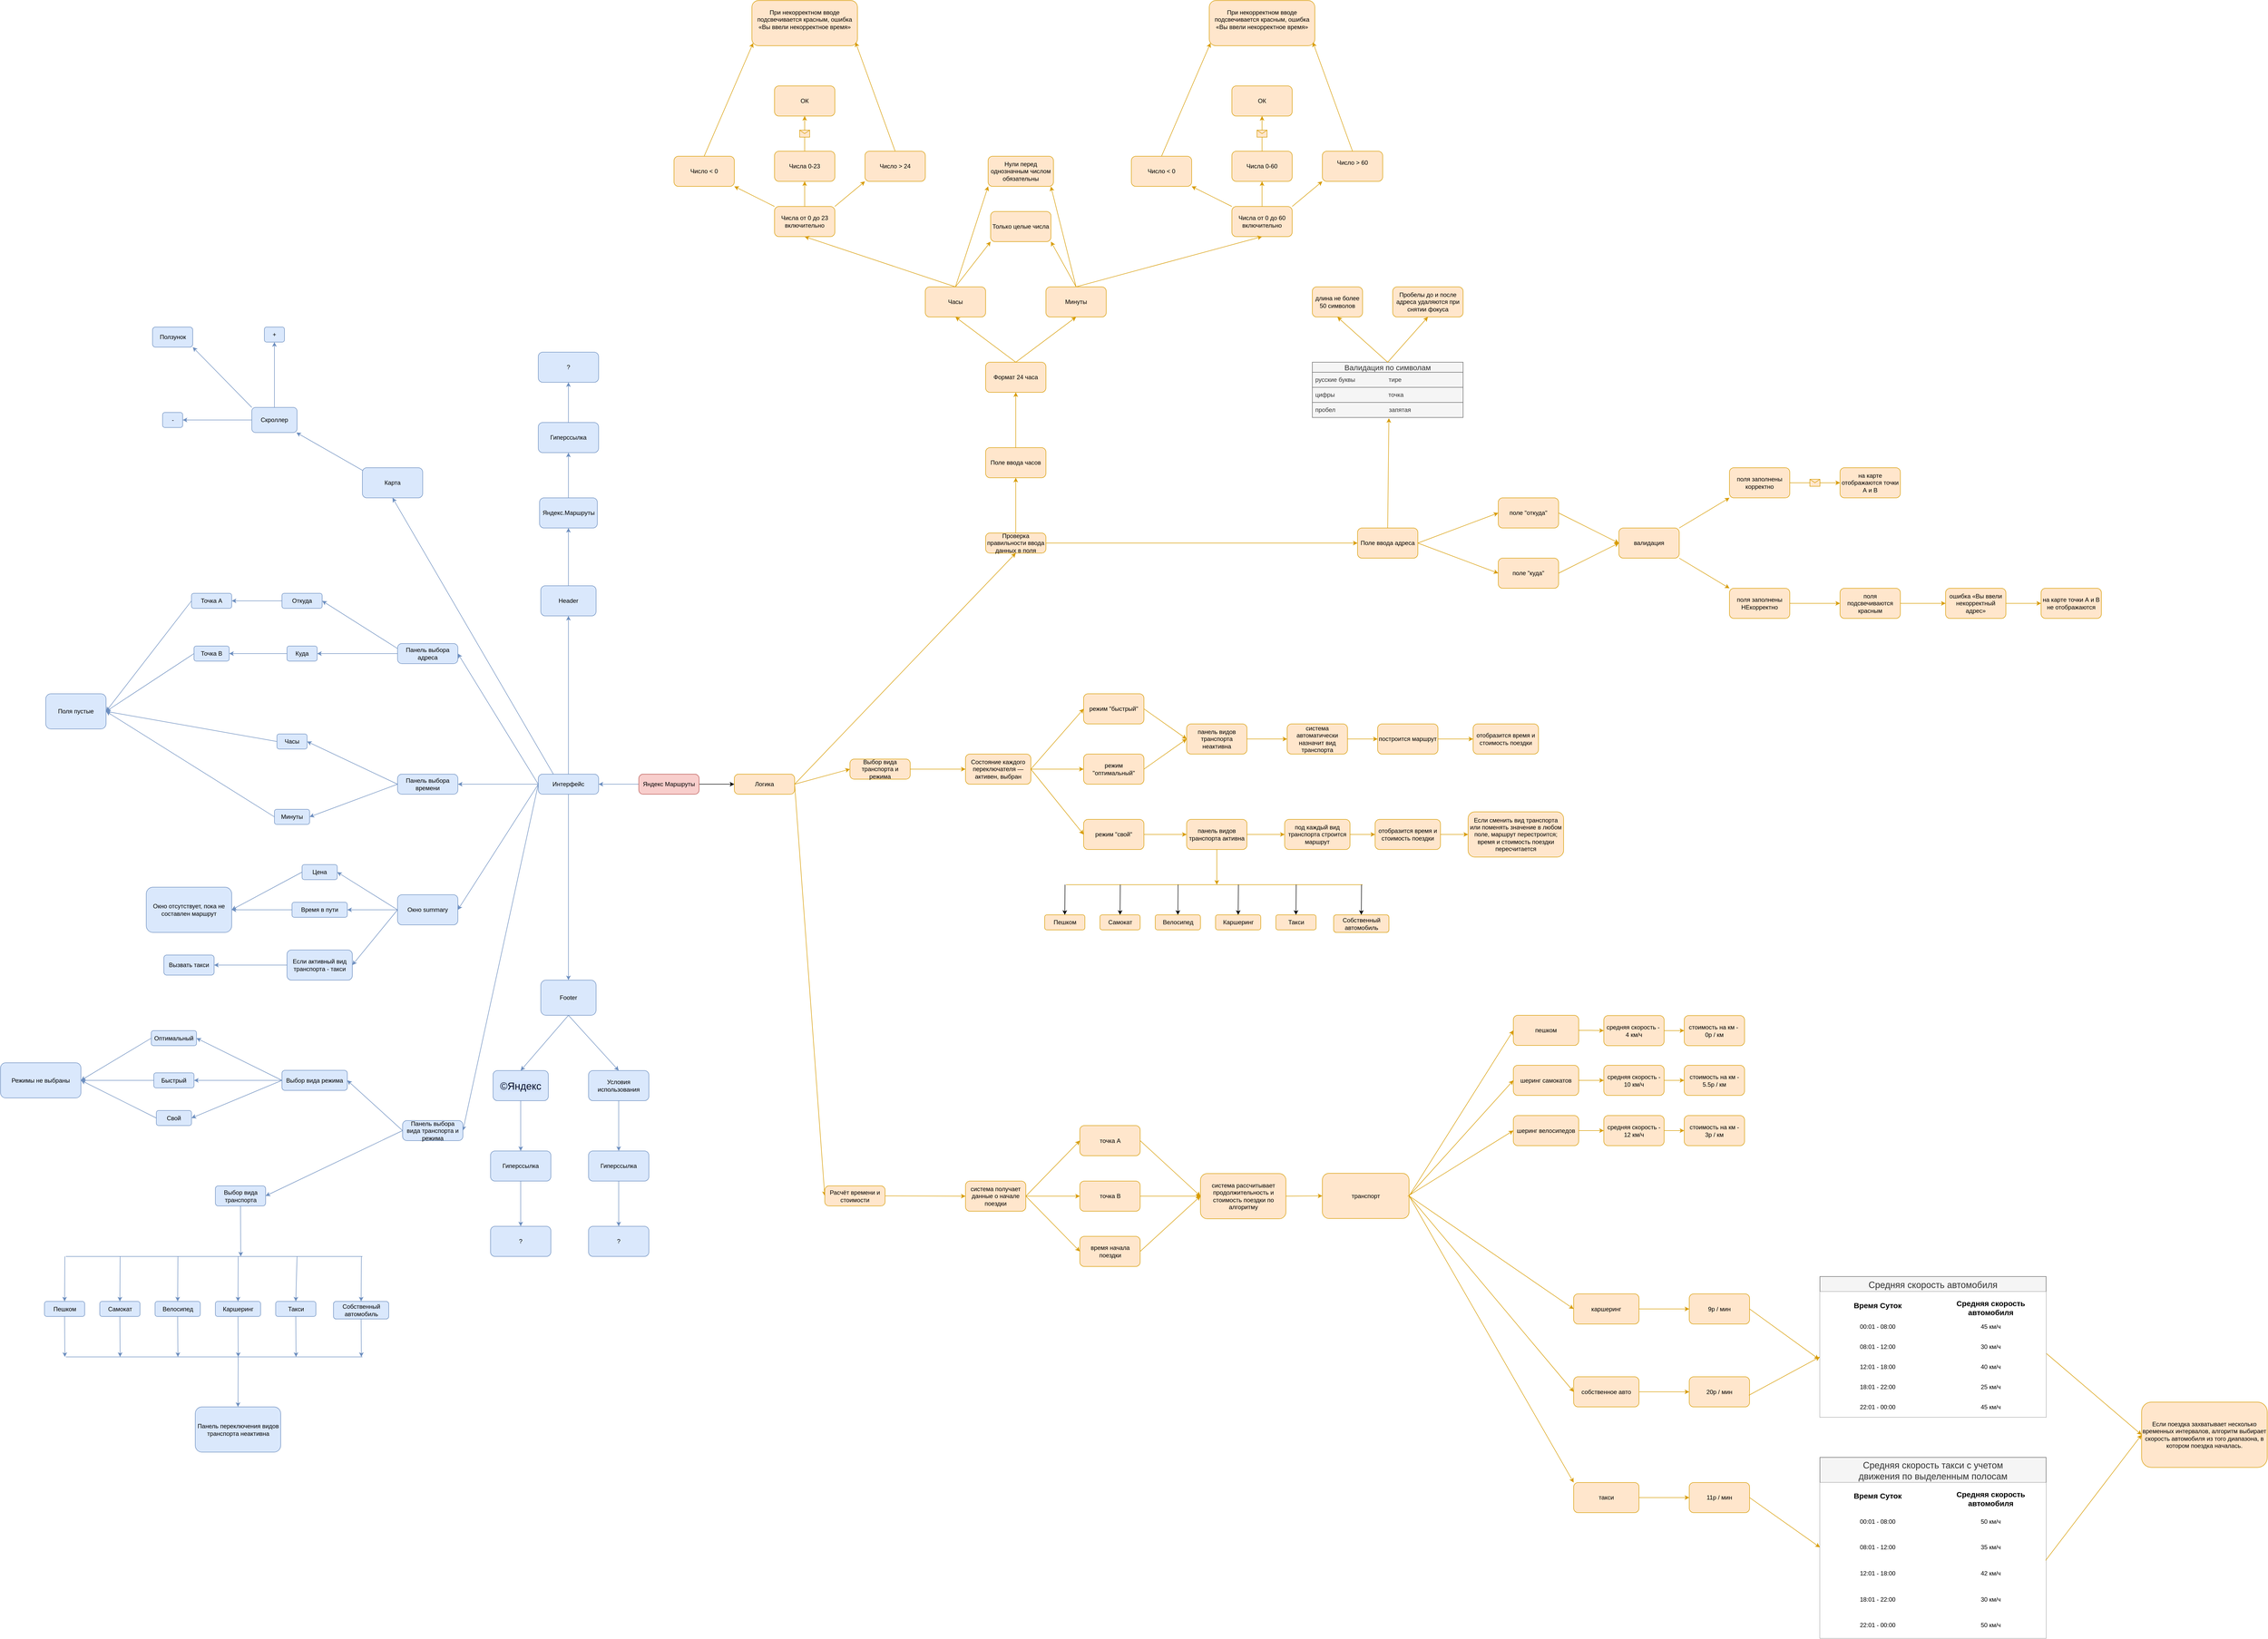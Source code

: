 <mxfile version="24.8.6">
  <diagram id="mye7cpsdecRdVJIh1ltE" name="Page-1">
    <mxGraphModel dx="10576" dy="4092" grid="1" gridSize="10" guides="1" tooltips="1" connect="1" arrows="1" fold="1" page="1" pageScale="1" pageWidth="3300" pageHeight="4681" math="0" shadow="0">
      <root>
        <mxCell id="0" />
        <mxCell id="1" parent="0" />
        <mxCell id="GoWqnwifKlF_Yr-xNYbi-38" style="edgeStyle=none;rounded=0;orthogonalLoop=1;jettySize=auto;html=1;exitX=0;exitY=0.5;exitDx=0;exitDy=0;entryX=1;entryY=0.5;entryDx=0;entryDy=0;fillColor=#dae8fc;strokeColor=#6c8ebf;" parent="1" source="GoWqnwifKlF_Yr-xNYbi-1" target="GoWqnwifKlF_Yr-xNYbi-3" edge="1">
          <mxGeometry relative="1" as="geometry">
            <mxPoint x="-830" y="2120" as="targetPoint" />
          </mxGeometry>
        </mxCell>
        <mxCell id="qn3d2HcTWaKksIYHcs9O-18" style="edgeStyle=none;rounded=0;orthogonalLoop=1;jettySize=auto;html=1;exitX=1;exitY=0.5;exitDx=0;exitDy=0;" parent="1" source="GoWqnwifKlF_Yr-xNYbi-1" edge="1">
          <mxGeometry relative="1" as="geometry">
            <mxPoint x="-570" y="2120" as="targetPoint" />
          </mxGeometry>
        </mxCell>
        <mxCell id="GoWqnwifKlF_Yr-xNYbi-1" value="Яндекс Маршруты" style="rounded=1;whiteSpace=wrap;html=1;arcSize=22;fillColor=#f8cecc;strokeColor=#b85450;" parent="1" vertex="1">
          <mxGeometry x="-760" y="2100" width="120" height="40" as="geometry" />
        </mxCell>
        <mxCell id="GoWqnwifKlF_Yr-xNYbi-52" style="edgeStyle=none;rounded=0;orthogonalLoop=1;jettySize=auto;html=1;exitX=0;exitY=0.5;exitDx=0;exitDy=0;entryX=1;entryY=0.5;entryDx=0;entryDy=0;fillColor=#dae8fc;strokeColor=#6c8ebf;" parent="1" source="GoWqnwifKlF_Yr-xNYbi-3" target="GoWqnwifKlF_Yr-xNYbi-43" edge="1">
          <mxGeometry relative="1" as="geometry" />
        </mxCell>
        <mxCell id="OxW7yi1mNQBKnJ8u3WXz-1" style="rounded=0;orthogonalLoop=1;jettySize=auto;html=1;exitX=0;exitY=0.5;exitDx=0;exitDy=0;entryX=1;entryY=0.5;entryDx=0;entryDy=0;fillColor=#dae8fc;strokeColor=#6c8ebf;" parent="1" source="GoWqnwifKlF_Yr-xNYbi-3" target="GoWqnwifKlF_Yr-xNYbi-45" edge="1">
          <mxGeometry relative="1" as="geometry" />
        </mxCell>
        <mxCell id="OxW7yi1mNQBKnJ8u3WXz-3" style="edgeStyle=none;rounded=0;orthogonalLoop=1;jettySize=auto;html=1;exitX=0;exitY=0.5;exitDx=0;exitDy=0;entryX=1;entryY=0.5;entryDx=0;entryDy=0;fillColor=#dae8fc;strokeColor=#6c8ebf;" parent="1" source="GoWqnwifKlF_Yr-xNYbi-3" target="OxW7yi1mNQBKnJ8u3WXz-2" edge="1">
          <mxGeometry relative="1" as="geometry" />
        </mxCell>
        <mxCell id="GoWqnwifKlF_Yr-xNYbi-3" value="Интерфейс" style="rounded=1;whiteSpace=wrap;html=1;arcSize=22;fillColor=#dae8fc;strokeColor=#6c8ebf;" parent="1" vertex="1">
          <mxGeometry x="-960" y="2100" width="120" height="40" as="geometry" />
        </mxCell>
        <mxCell id="GoWqnwifKlF_Yr-xNYbi-4" value="Проверка правильности ввода данных в поля" style="rounded=1;whiteSpace=wrap;html=1;arcSize=22;fillColor=#ffe6cc;strokeColor=#d79b00;" parent="1" vertex="1">
          <mxGeometry x="-70" y="1620" width="120" height="40" as="geometry" />
        </mxCell>
        <mxCell id="GoWqnwifKlF_Yr-xNYbi-5" value="Выбор вида транспорта и режима" style="rounded=1;whiteSpace=wrap;html=1;arcSize=22;fillColor=#ffe6cc;strokeColor=#d79b00;" parent="1" vertex="1">
          <mxGeometry x="-340" y="2070" width="120" height="40" as="geometry" />
        </mxCell>
        <mxCell id="oigtg8h2ie4QQOlHJKOF-7" style="edgeStyle=none;rounded=0;orthogonalLoop=1;jettySize=auto;html=1;exitX=0;exitY=0.5;exitDx=0;exitDy=0;entryX=1;entryY=0.5;entryDx=0;entryDy=0;fillColor=#dae8fc;strokeColor=#6c8ebf;" parent="1" source="GoWqnwifKlF_Yr-xNYbi-43" target="1AvOfJaNKrpmNgOsHSDn-12" edge="1">
          <mxGeometry relative="1" as="geometry">
            <mxPoint x="-1320" y="2130" as="targetPoint" />
          </mxGeometry>
        </mxCell>
        <mxCell id="oigtg8h2ie4QQOlHJKOF-8" style="edgeStyle=none;rounded=0;orthogonalLoop=1;jettySize=auto;html=1;exitX=0;exitY=0.5;exitDx=0;exitDy=0;entryX=1;entryY=0.5;entryDx=0;entryDy=0;fillColor=#dae8fc;strokeColor=#6c8ebf;" parent="1" source="GoWqnwifKlF_Yr-xNYbi-43" target="1AvOfJaNKrpmNgOsHSDn-11" edge="1">
          <mxGeometry relative="1" as="geometry">
            <mxPoint x="-1320" y="2060" as="targetPoint" />
          </mxGeometry>
        </mxCell>
        <mxCell id="GoWqnwifKlF_Yr-xNYbi-43" value="Панель выбора времени" style="rounded=1;whiteSpace=wrap;html=1;arcSize=22;fillColor=#dae8fc;strokeColor=#6c8ebf;" parent="1" vertex="1">
          <mxGeometry x="-1240" y="2100" width="120" height="40" as="geometry" />
        </mxCell>
        <mxCell id="oigtg8h2ie4QQOlHJKOF-4" style="edgeStyle=none;rounded=0;orthogonalLoop=1;jettySize=auto;html=1;exitX=0;exitY=0.5;exitDx=0;exitDy=0;entryX=1;entryY=0.5;entryDx=0;entryDy=0;fillColor=#dae8fc;strokeColor=#6c8ebf;" parent="1" source="GoWqnwifKlF_Yr-xNYbi-45" target="1AvOfJaNKrpmNgOsHSDn-2" edge="1">
          <mxGeometry relative="1" as="geometry">
            <mxPoint x="-1320" y="2030" as="targetPoint" />
          </mxGeometry>
        </mxCell>
        <mxCell id="oigtg8h2ie4QQOlHJKOF-5" style="edgeStyle=none;rounded=0;orthogonalLoop=1;jettySize=auto;html=1;exitX=0;exitY=0.25;exitDx=0;exitDy=0;entryX=1;entryY=0.5;entryDx=0;entryDy=0;fillColor=#dae8fc;strokeColor=#6c8ebf;" parent="1" source="GoWqnwifKlF_Yr-xNYbi-45" target="1AvOfJaNKrpmNgOsHSDn-1" edge="1">
          <mxGeometry relative="1" as="geometry">
            <mxPoint x="-1320" y="1970" as="targetPoint" />
          </mxGeometry>
        </mxCell>
        <mxCell id="GoWqnwifKlF_Yr-xNYbi-45" value="Панель выбора адреса" style="rounded=1;whiteSpace=wrap;html=1;arcSize=22;fillColor=#dae8fc;strokeColor=#6c8ebf;" parent="1" vertex="1">
          <mxGeometry x="-1240" y="1840" width="120" height="40" as="geometry" />
        </mxCell>
        <mxCell id="qn3d2HcTWaKksIYHcs9O-7" style="edgeStyle=none;rounded=0;orthogonalLoop=1;jettySize=auto;html=1;exitX=1;exitY=0.5;exitDx=0;exitDy=0;entryX=0;entryY=0.5;entryDx=0;entryDy=0;fillColor=#ffe6cc;strokeColor=#d79b00;" parent="1" source="qn3d2HcTWaKksIYHcs9O-5" target="GoWqnwifKlF_Yr-xNYbi-5" edge="1">
          <mxGeometry relative="1" as="geometry" />
        </mxCell>
        <mxCell id="qn3d2HcTWaKksIYHcs9O-15" style="edgeStyle=none;rounded=0;orthogonalLoop=1;jettySize=auto;html=1;exitX=1;exitY=0.5;exitDx=0;exitDy=0;entryX=0;entryY=0.5;entryDx=0;entryDy=0;fillColor=#ffe6cc;strokeColor=#d79b00;" parent="1" source="qn3d2HcTWaKksIYHcs9O-5" target="qn3d2HcTWaKksIYHcs9O-14" edge="1">
          <mxGeometry relative="1" as="geometry">
            <mxPoint x="-340" y="2120" as="targetPoint" />
          </mxGeometry>
        </mxCell>
        <mxCell id="OxW7yi1mNQBKnJ8u3WXz-6" style="edgeStyle=none;rounded=0;orthogonalLoop=1;jettySize=auto;html=1;exitX=1;exitY=0.5;exitDx=0;exitDy=0;entryX=0.5;entryY=1;entryDx=0;entryDy=0;fillColor=#ffe6cc;strokeColor=#d79b00;" parent="1" source="qn3d2HcTWaKksIYHcs9O-5" target="GoWqnwifKlF_Yr-xNYbi-4" edge="1">
          <mxGeometry relative="1" as="geometry">
            <mxPoint x="-330" y="2240" as="targetPoint" />
          </mxGeometry>
        </mxCell>
        <mxCell id="qn3d2HcTWaKksIYHcs9O-5" value="Логика" style="rounded=1;whiteSpace=wrap;html=1;arcSize=22;fillColor=#ffe6cc;strokeColor=#d79b00;" parent="1" vertex="1">
          <mxGeometry x="-570" y="2100" width="120" height="40" as="geometry" />
        </mxCell>
        <mxCell id="oigtg8h2ie4QQOlHJKOF-13" style="edgeStyle=none;rounded=0;orthogonalLoop=1;jettySize=auto;html=1;exitX=1;exitY=0.5;exitDx=0;exitDy=0;entryX=0;entryY=0.5;entryDx=0;entryDy=0;fillColor=#ffe6cc;strokeColor=#d79b00;" parent="1" source="qn3d2HcTWaKksIYHcs9O-14" target="1AvOfJaNKrpmNgOsHSDn-262" edge="1">
          <mxGeometry relative="1" as="geometry">
            <mxPoint x="10" y="2940" as="targetPoint" />
          </mxGeometry>
        </mxCell>
        <mxCell id="qn3d2HcTWaKksIYHcs9O-14" value="Расчёт времени и стоимости" style="rounded=1;whiteSpace=wrap;html=1;arcSize=22;fillColor=#ffe6cc;strokeColor=#d79b00;" parent="1" vertex="1">
          <mxGeometry x="-390" y="2919.5" width="120" height="40" as="geometry" />
        </mxCell>
        <mxCell id="oigtg8h2ie4QQOlHJKOF-1" style="rounded=0;orthogonalLoop=1;jettySize=auto;html=1;exitX=0;exitY=0.5;exitDx=0;exitDy=0;entryX=1;entryY=0.5;entryDx=0;entryDy=0;fillColor=#dae8fc;strokeColor=#6c8ebf;" parent="1" source="OxW7yi1mNQBKnJ8u3WXz-2" target="1AvOfJaNKrpmNgOsHSDn-16" edge="1">
          <mxGeometry relative="1" as="geometry">
            <mxPoint x="-1340" y="2707.735" as="targetPoint" />
          </mxGeometry>
        </mxCell>
        <mxCell id="oigtg8h2ie4QQOlHJKOF-3" style="edgeStyle=none;rounded=0;orthogonalLoop=1;jettySize=auto;html=1;exitX=0;exitY=0.5;exitDx=0;exitDy=0;entryX=1;entryY=0.5;entryDx=0;entryDy=0;fillColor=#dae8fc;strokeColor=#6c8ebf;" parent="1" source="OxW7yi1mNQBKnJ8u3WXz-2" target="1AvOfJaNKrpmNgOsHSDn-17" edge="1">
          <mxGeometry relative="1" as="geometry">
            <mxPoint x="-1370" y="2999.5" as="targetPoint" />
          </mxGeometry>
        </mxCell>
        <mxCell id="OxW7yi1mNQBKnJ8u3WXz-2" value="Панель выбора&lt;br&gt;вида транспорта и режима" style="rounded=1;whiteSpace=wrap;html=1;arcSize=22;fillColor=#dae8fc;strokeColor=#6c8ebf;" parent="1" vertex="1">
          <mxGeometry x="-1230" y="2789.5" width="120" height="40" as="geometry" />
        </mxCell>
        <mxCell id="1AvOfJaNKrpmNgOsHSDn-1" value="Откуда" style="rounded=1;whiteSpace=wrap;html=1;fillColor=#dae8fc;strokeColor=#6c8ebf;" parent="1" vertex="1">
          <mxGeometry x="-1470" y="1740" width="80" height="30" as="geometry" />
        </mxCell>
        <mxCell id="1AvOfJaNKrpmNgOsHSDn-2" value="Куда" style="rounded=1;whiteSpace=wrap;html=1;fillColor=#dae8fc;strokeColor=#6c8ebf;" parent="1" vertex="1">
          <mxGeometry x="-1460" y="1845" width="60" height="30" as="geometry" />
        </mxCell>
        <mxCell id="1AvOfJaNKrpmNgOsHSDn-3" value="Поля пустые" style="rounded=1;whiteSpace=wrap;html=1;fillColor=#dae8fc;strokeColor=#6c8ebf;" parent="1" vertex="1">
          <mxGeometry x="-1940" y="1940" width="120" height="70" as="geometry" />
        </mxCell>
        <mxCell id="1AvOfJaNKrpmNgOsHSDn-4" value="" style="endArrow=classic;html=1;rounded=0;entryX=1;entryY=0.5;entryDx=0;entryDy=0;exitX=0;exitY=0.5;exitDx=0;exitDy=0;fillColor=#dae8fc;strokeColor=#6c8ebf;" parent="1" source="1AvOfJaNKrpmNgOsHSDn-6" target="1AvOfJaNKrpmNgOsHSDn-3" edge="1">
          <mxGeometry width="50" height="50" relative="1" as="geometry">
            <mxPoint x="-1710" y="1750" as="sourcePoint" />
            <mxPoint x="-1190" y="1800" as="targetPoint" />
          </mxGeometry>
        </mxCell>
        <mxCell id="1AvOfJaNKrpmNgOsHSDn-5" value="" style="endArrow=classic;html=1;rounded=0;entryX=1;entryY=0.5;entryDx=0;entryDy=0;exitX=0;exitY=0.5;exitDx=0;exitDy=0;fillColor=#dae8fc;strokeColor=#6c8ebf;" parent="1" source="1AvOfJaNKrpmNgOsHSDn-7" target="1AvOfJaNKrpmNgOsHSDn-3" edge="1">
          <mxGeometry width="50" height="50" relative="1" as="geometry">
            <mxPoint x="-1720" y="1850" as="sourcePoint" />
            <mxPoint x="-1190" y="1800" as="targetPoint" />
          </mxGeometry>
        </mxCell>
        <mxCell id="1AvOfJaNKrpmNgOsHSDn-6" value="Точка А" style="rounded=1;whiteSpace=wrap;html=1;fillColor=#dae8fc;strokeColor=#6c8ebf;" parent="1" vertex="1">
          <mxGeometry x="-1650" y="1740" width="80" height="30" as="geometry" />
        </mxCell>
        <mxCell id="1AvOfJaNKrpmNgOsHSDn-7" value="Точка B" style="rounded=1;whiteSpace=wrap;html=1;fillColor=#dae8fc;strokeColor=#6c8ebf;" parent="1" vertex="1">
          <mxGeometry x="-1645" y="1845" width="70" height="30" as="geometry" />
        </mxCell>
        <mxCell id="1AvOfJaNKrpmNgOsHSDn-8" value="" style="endArrow=classic;html=1;rounded=0;entryX=1;entryY=0.5;entryDx=0;entryDy=0;exitX=0;exitY=0.5;exitDx=0;exitDy=0;fillColor=#dae8fc;strokeColor=#6c8ebf;" parent="1" source="1AvOfJaNKrpmNgOsHSDn-2" target="1AvOfJaNKrpmNgOsHSDn-7" edge="1">
          <mxGeometry width="50" height="50" relative="1" as="geometry">
            <mxPoint x="-1240" y="1930" as="sourcePoint" />
            <mxPoint x="-1190" y="1880" as="targetPoint" />
          </mxGeometry>
        </mxCell>
        <mxCell id="1AvOfJaNKrpmNgOsHSDn-10" value="" style="endArrow=classic;html=1;rounded=0;entryX=1;entryY=0.5;entryDx=0;entryDy=0;exitX=0;exitY=0.5;exitDx=0;exitDy=0;fillColor=#dae8fc;strokeColor=#6c8ebf;" parent="1" source="1AvOfJaNKrpmNgOsHSDn-1" target="1AvOfJaNKrpmNgOsHSDn-6" edge="1">
          <mxGeometry width="50" height="50" relative="1" as="geometry">
            <mxPoint x="-1240" y="1930" as="sourcePoint" />
            <mxPoint x="-1190" y="1880" as="targetPoint" />
          </mxGeometry>
        </mxCell>
        <mxCell id="1AvOfJaNKrpmNgOsHSDn-11" value="Часы" style="rounded=1;whiteSpace=wrap;html=1;fillColor=#dae8fc;strokeColor=#6c8ebf;" parent="1" vertex="1">
          <mxGeometry x="-1480" y="2020" width="60" height="30" as="geometry" />
        </mxCell>
        <mxCell id="1AvOfJaNKrpmNgOsHSDn-12" value="Минуты" style="rounded=1;whiteSpace=wrap;html=1;fillColor=#dae8fc;strokeColor=#6c8ebf;" parent="1" vertex="1">
          <mxGeometry x="-1485" y="2170" width="70" height="30" as="geometry" />
        </mxCell>
        <mxCell id="1AvOfJaNKrpmNgOsHSDn-14" value="" style="endArrow=classic;html=1;rounded=0;entryX=1;entryY=0.5;entryDx=0;entryDy=0;exitX=0;exitY=0.5;exitDx=0;exitDy=0;fillColor=#dae8fc;strokeColor=#6c8ebf;" parent="1" source="1AvOfJaNKrpmNgOsHSDn-11" target="1AvOfJaNKrpmNgOsHSDn-3" edge="1">
          <mxGeometry width="50" height="50" relative="1" as="geometry">
            <mxPoint x="-1240" y="2090" as="sourcePoint" />
            <mxPoint x="-1190" y="2040" as="targetPoint" />
          </mxGeometry>
        </mxCell>
        <mxCell id="1AvOfJaNKrpmNgOsHSDn-15" value="" style="endArrow=classic;html=1;rounded=0;entryX=1;entryY=0.5;entryDx=0;entryDy=0;exitX=0;exitY=0.5;exitDx=0;exitDy=0;fillColor=#dae8fc;strokeColor=#6c8ebf;" parent="1" source="1AvOfJaNKrpmNgOsHSDn-12" target="1AvOfJaNKrpmNgOsHSDn-3" edge="1">
          <mxGeometry width="50" height="50" relative="1" as="geometry">
            <mxPoint x="-1240" y="2090" as="sourcePoint" />
            <mxPoint x="-1190" y="2040" as="targetPoint" />
          </mxGeometry>
        </mxCell>
        <mxCell id="1AvOfJaNKrpmNgOsHSDn-16" value="Выбор вида режима" style="rounded=1;whiteSpace=wrap;html=1;fillColor=#dae8fc;strokeColor=#6c8ebf;" parent="1" vertex="1">
          <mxGeometry x="-1470" y="2689.5" width="130" height="40" as="geometry" />
        </mxCell>
        <mxCell id="1AvOfJaNKrpmNgOsHSDn-17" value="Выбор вида транспорта" style="rounded=1;whiteSpace=wrap;html=1;fillColor=#dae8fc;strokeColor=#6c8ebf;" parent="1" vertex="1">
          <mxGeometry x="-1602.5" y="2919.5" width="100" height="40" as="geometry" />
        </mxCell>
        <mxCell id="1AvOfJaNKrpmNgOsHSDn-18" value="Оптимальный" style="rounded=1;whiteSpace=wrap;html=1;fillColor=#dae8fc;strokeColor=#6c8ebf;" parent="1" vertex="1">
          <mxGeometry x="-1730" y="2610.5" width="90" height="30" as="geometry" />
        </mxCell>
        <mxCell id="1AvOfJaNKrpmNgOsHSDn-19" value="Быстрый" style="rounded=1;whiteSpace=wrap;html=1;fillColor=#dae8fc;strokeColor=#6c8ebf;" parent="1" vertex="1">
          <mxGeometry x="-1725" y="2694.5" width="80" height="30" as="geometry" />
        </mxCell>
        <mxCell id="1AvOfJaNKrpmNgOsHSDn-20" value="Свой" style="rounded=1;whiteSpace=wrap;html=1;fillColor=#dae8fc;strokeColor=#6c8ebf;" parent="1" vertex="1">
          <mxGeometry x="-1720" y="2769.5" width="70" height="30" as="geometry" />
        </mxCell>
        <mxCell id="1AvOfJaNKrpmNgOsHSDn-21" value="" style="endArrow=classic;html=1;rounded=0;entryX=1;entryY=0.5;entryDx=0;entryDy=0;exitX=0;exitY=0.5;exitDx=0;exitDy=0;fillColor=#dae8fc;strokeColor=#6c8ebf;" parent="1" source="1AvOfJaNKrpmNgOsHSDn-16" target="1AvOfJaNKrpmNgOsHSDn-18" edge="1">
          <mxGeometry width="50" height="50" relative="1" as="geometry">
            <mxPoint x="-1230" y="2659.5" as="sourcePoint" />
            <mxPoint x="-1180" y="2609.5" as="targetPoint" />
          </mxGeometry>
        </mxCell>
        <mxCell id="1AvOfJaNKrpmNgOsHSDn-22" value="" style="endArrow=classic;html=1;rounded=0;entryX=1;entryY=0.5;entryDx=0;entryDy=0;exitX=0;exitY=0.5;exitDx=0;exitDy=0;fillColor=#dae8fc;strokeColor=#6c8ebf;" parent="1" source="1AvOfJaNKrpmNgOsHSDn-16" target="1AvOfJaNKrpmNgOsHSDn-19" edge="1">
          <mxGeometry width="50" height="50" relative="1" as="geometry">
            <mxPoint x="-1230" y="2659.5" as="sourcePoint" />
            <mxPoint x="-1180" y="2609.5" as="targetPoint" />
          </mxGeometry>
        </mxCell>
        <mxCell id="1AvOfJaNKrpmNgOsHSDn-23" value="" style="endArrow=classic;html=1;rounded=0;entryX=1;entryY=0.5;entryDx=0;entryDy=0;exitX=0;exitY=0.5;exitDx=0;exitDy=0;fillColor=#dae8fc;strokeColor=#6c8ebf;" parent="1" source="1AvOfJaNKrpmNgOsHSDn-16" target="1AvOfJaNKrpmNgOsHSDn-20" edge="1">
          <mxGeometry width="50" height="50" relative="1" as="geometry">
            <mxPoint x="-1230" y="2659.5" as="sourcePoint" />
            <mxPoint x="-1180" y="2609.5" as="targetPoint" />
          </mxGeometry>
        </mxCell>
        <mxCell id="1AvOfJaNKrpmNgOsHSDn-24" value="Режимы не выбраны" style="rounded=1;whiteSpace=wrap;html=1;fillColor=#dae8fc;strokeColor=#6c8ebf;" parent="1" vertex="1">
          <mxGeometry x="-2030" y="2674.5" width="160" height="70" as="geometry" />
        </mxCell>
        <mxCell id="1AvOfJaNKrpmNgOsHSDn-25" value="" style="endArrow=classic;html=1;rounded=0;entryX=1;entryY=0.5;entryDx=0;entryDy=0;exitX=0;exitY=0.5;exitDx=0;exitDy=0;fillColor=#dae8fc;strokeColor=#6c8ebf;" parent="1" source="1AvOfJaNKrpmNgOsHSDn-18" target="1AvOfJaNKrpmNgOsHSDn-24" edge="1">
          <mxGeometry width="50" height="50" relative="1" as="geometry">
            <mxPoint x="-1590" y="2689.5" as="sourcePoint" />
            <mxPoint x="-1540" y="2639.5" as="targetPoint" />
          </mxGeometry>
        </mxCell>
        <mxCell id="1AvOfJaNKrpmNgOsHSDn-26" value="" style="endArrow=classic;html=1;rounded=0;entryX=1;entryY=0.5;entryDx=0;entryDy=0;exitX=0;exitY=0.5;exitDx=0;exitDy=0;fillColor=#dae8fc;strokeColor=#6c8ebf;" parent="1" source="1AvOfJaNKrpmNgOsHSDn-19" target="1AvOfJaNKrpmNgOsHSDn-24" edge="1">
          <mxGeometry width="50" height="50" relative="1" as="geometry">
            <mxPoint x="-1590" y="2689.5" as="sourcePoint" />
            <mxPoint x="-1540" y="2639.5" as="targetPoint" />
          </mxGeometry>
        </mxCell>
        <mxCell id="1AvOfJaNKrpmNgOsHSDn-27" value="" style="endArrow=classic;html=1;rounded=0;entryX=1;entryY=0.5;entryDx=0;entryDy=0;exitX=0;exitY=0.5;exitDx=0;exitDy=0;fillColor=#dae8fc;strokeColor=#6c8ebf;" parent="1" source="1AvOfJaNKrpmNgOsHSDn-20" target="1AvOfJaNKrpmNgOsHSDn-24" edge="1">
          <mxGeometry width="50" height="50" relative="1" as="geometry">
            <mxPoint x="-1590" y="2689.5" as="sourcePoint" />
            <mxPoint x="-1540" y="2639.5" as="targetPoint" />
          </mxGeometry>
        </mxCell>
        <mxCell id="1AvOfJaNKrpmNgOsHSDn-28" value="Пешком" style="rounded=1;whiteSpace=wrap;html=1;fillColor=#dae8fc;strokeColor=#6c8ebf;" parent="1" vertex="1">
          <mxGeometry x="-1942.5" y="3149.5" width="80" height="30" as="geometry" />
        </mxCell>
        <mxCell id="1AvOfJaNKrpmNgOsHSDn-29" value="Самокат" style="rounded=1;whiteSpace=wrap;html=1;fillColor=#dae8fc;strokeColor=#6c8ebf;" parent="1" vertex="1">
          <mxGeometry x="-1832.5" y="3149.5" width="80" height="30" as="geometry" />
        </mxCell>
        <mxCell id="1AvOfJaNKrpmNgOsHSDn-30" value="Велосипед" style="rounded=1;whiteSpace=wrap;html=1;fillColor=#dae8fc;strokeColor=#6c8ebf;" parent="1" vertex="1">
          <mxGeometry x="-1722.5" y="3149.5" width="90" height="30" as="geometry" />
        </mxCell>
        <mxCell id="1AvOfJaNKrpmNgOsHSDn-31" value="Каршеринг" style="rounded=1;whiteSpace=wrap;html=1;fillColor=#dae8fc;strokeColor=#6c8ebf;" parent="1" vertex="1">
          <mxGeometry x="-1602.5" y="3149.5" width="90" height="30" as="geometry" />
        </mxCell>
        <mxCell id="1AvOfJaNKrpmNgOsHSDn-32" value="Такси" style="rounded=1;whiteSpace=wrap;html=1;fillColor=#dae8fc;strokeColor=#6c8ebf;" parent="1" vertex="1">
          <mxGeometry x="-1482.5" y="3149.5" width="80" height="30" as="geometry" />
        </mxCell>
        <mxCell id="1AvOfJaNKrpmNgOsHSDn-33" value="Собственный автомобиль" style="rounded=1;whiteSpace=wrap;html=1;fillColor=#dae8fc;strokeColor=#6c8ebf;" parent="1" vertex="1">
          <mxGeometry x="-1367.5" y="3149.5" width="110" height="35" as="geometry" />
        </mxCell>
        <mxCell id="1AvOfJaNKrpmNgOsHSDn-41" value="Панель переключения видов транспорта неактивна" style="rounded=1;whiteSpace=wrap;html=1;fillColor=#dae8fc;strokeColor=#6c8ebf;" parent="1" vertex="1">
          <mxGeometry x="-1642.5" y="3359.5" width="170" height="90" as="geometry" />
        </mxCell>
        <mxCell id="1AvOfJaNKrpmNgOsHSDn-48" value="Header" style="rounded=1;whiteSpace=wrap;html=1;fillColor=#dae8fc;strokeColor=#6c8ebf;" parent="1" vertex="1">
          <mxGeometry x="-955" y="1725" width="110" height="60" as="geometry" />
        </mxCell>
        <mxCell id="1AvOfJaNKrpmNgOsHSDn-49" value="" style="endArrow=classic;html=1;rounded=0;entryX=0.5;entryY=1;entryDx=0;entryDy=0;exitX=0.5;exitY=0;exitDx=0;exitDy=0;fillColor=#dae8fc;strokeColor=#6c8ebf;" parent="1" source="GoWqnwifKlF_Yr-xNYbi-3" target="1AvOfJaNKrpmNgOsHSDn-48" edge="1">
          <mxGeometry width="50" height="50" relative="1" as="geometry">
            <mxPoint x="-950" y="1880" as="sourcePoint" />
            <mxPoint x="-900" y="1830" as="targetPoint" />
          </mxGeometry>
        </mxCell>
        <mxCell id="1AvOfJaNKrpmNgOsHSDn-50" value="Footer" style="rounded=1;whiteSpace=wrap;html=1;fillColor=#dae8fc;strokeColor=#6c8ebf;" parent="1" vertex="1">
          <mxGeometry x="-955" y="2510" width="110" height="70" as="geometry" />
        </mxCell>
        <mxCell id="1AvOfJaNKrpmNgOsHSDn-51" value="" style="endArrow=classic;html=1;rounded=0;entryX=0.5;entryY=0;entryDx=0;entryDy=0;exitX=0.5;exitY=1;exitDx=0;exitDy=0;fillColor=#dae8fc;strokeColor=#6c8ebf;" parent="1" source="GoWqnwifKlF_Yr-xNYbi-3" target="1AvOfJaNKrpmNgOsHSDn-50" edge="1">
          <mxGeometry width="50" height="50" relative="1" as="geometry">
            <mxPoint x="-900" y="2290" as="sourcePoint" />
            <mxPoint x="-850" y="2240" as="targetPoint" />
          </mxGeometry>
        </mxCell>
        <mxCell id="1AvOfJaNKrpmNgOsHSDn-53" value="Яндекс.Маршруты" style="rounded=1;whiteSpace=wrap;html=1;fillColor=#dae8fc;strokeColor=#6c8ebf;" parent="1" vertex="1">
          <mxGeometry x="-957.5" y="1550" width="115" height="60" as="geometry" />
        </mxCell>
        <mxCell id="1AvOfJaNKrpmNgOsHSDn-54" value="" style="endArrow=classic;html=1;rounded=0;entryX=0.5;entryY=1;entryDx=0;entryDy=0;exitX=0.5;exitY=0;exitDx=0;exitDy=0;fillColor=#dae8fc;strokeColor=#6c8ebf;" parent="1" source="1AvOfJaNKrpmNgOsHSDn-48" target="1AvOfJaNKrpmNgOsHSDn-53" edge="1">
          <mxGeometry width="50" height="50" relative="1" as="geometry">
            <mxPoint x="-900" y="1720" as="sourcePoint" />
            <mxPoint x="-850" y="1760" as="targetPoint" />
          </mxGeometry>
        </mxCell>
        <mxCell id="1AvOfJaNKrpmNgOsHSDn-56" value="Гиперссылка" style="rounded=1;whiteSpace=wrap;html=1;fillColor=#dae8fc;strokeColor=#6c8ebf;" parent="1" vertex="1">
          <mxGeometry x="-960" y="1400" width="120" height="60" as="geometry" />
        </mxCell>
        <mxCell id="1AvOfJaNKrpmNgOsHSDn-57" value="" style="endArrow=classic;html=1;rounded=0;entryX=0.5;entryY=1;entryDx=0;entryDy=0;fillColor=#dae8fc;strokeColor=#6c8ebf;" parent="1" target="1AvOfJaNKrpmNgOsHSDn-56" edge="1">
          <mxGeometry width="50" height="50" relative="1" as="geometry">
            <mxPoint x="-900" y="1550" as="sourcePoint" />
            <mxPoint x="-850" y="1600" as="targetPoint" />
          </mxGeometry>
        </mxCell>
        <mxCell id="1AvOfJaNKrpmNgOsHSDn-58" value="?" style="rounded=1;whiteSpace=wrap;html=1;fillColor=#dae8fc;strokeColor=#6c8ebf;" parent="1" vertex="1">
          <mxGeometry x="-960" y="1260" width="120" height="60" as="geometry" />
        </mxCell>
        <mxCell id="1AvOfJaNKrpmNgOsHSDn-59" value="" style="endArrow=classic;html=1;rounded=0;exitX=0.5;exitY=0;exitDx=0;exitDy=0;entryX=0.5;entryY=1;entryDx=0;entryDy=0;fillColor=#dae8fc;strokeColor=#6c8ebf;" parent="1" source="1AvOfJaNKrpmNgOsHSDn-56" target="1AvOfJaNKrpmNgOsHSDn-58" edge="1">
          <mxGeometry width="50" height="50" relative="1" as="geometry">
            <mxPoint x="-900" y="1410" as="sourcePoint" />
            <mxPoint x="-850" y="1360" as="targetPoint" />
          </mxGeometry>
        </mxCell>
        <mxCell id="1AvOfJaNKrpmNgOsHSDn-60" value="&lt;br&gt;&lt;b style=&quot;background: linear-gradient(90deg, rgb(211, 227, 253) 50%, rgba(0, 0, 0, 0) 50%) 0% 0px / 200% 100% no-repeat rgb(255, 255, 255); color: rgb(4, 12, 40); font-weight: 500; animation: 0.75s cubic-bezier(0.05, 0.7, 0.1, 1) 0.25s 1 normal forwards running highlight; font-family: &amp;quot;Google Sans&amp;quot;, Arial, sans-serif; font-size: 20px; font-style: normal; font-variant-ligatures: normal; font-variant-caps: normal; letter-spacing: normal; orphans: 2; text-align: left; text-indent: 0px; text-transform: none; widows: 2; word-spacing: 0px; -webkit-text-stroke-width: 0px; white-space: normal; text-decoration-thickness: initial; text-decoration-style: initial; text-decoration-color: initial;&quot;&gt;©Яндекс&lt;/b&gt;&lt;div&gt;&lt;br/&gt;&lt;/div&gt;" style="rounded=1;whiteSpace=wrap;html=1;fillColor=#dae8fc;strokeColor=#6c8ebf;" parent="1" vertex="1">
          <mxGeometry x="-1050" y="2690" width="110" height="60" as="geometry" />
        </mxCell>
        <mxCell id="1AvOfJaNKrpmNgOsHSDn-61" value="Условия использования" style="rounded=1;whiteSpace=wrap;html=1;fillColor=#dae8fc;strokeColor=#6c8ebf;" parent="1" vertex="1">
          <mxGeometry x="-860" y="2690" width="120" height="60" as="geometry" />
        </mxCell>
        <mxCell id="1AvOfJaNKrpmNgOsHSDn-62" value="" style="endArrow=classic;html=1;rounded=0;entryX=0.5;entryY=0;entryDx=0;entryDy=0;exitX=0.5;exitY=1;exitDx=0;exitDy=0;fillColor=#dae8fc;strokeColor=#6c8ebf;" parent="1" source="1AvOfJaNKrpmNgOsHSDn-50" target="1AvOfJaNKrpmNgOsHSDn-61" edge="1">
          <mxGeometry width="50" height="50" relative="1" as="geometry">
            <mxPoint x="-990" y="2730" as="sourcePoint" />
            <mxPoint x="-940" y="2680" as="targetPoint" />
          </mxGeometry>
        </mxCell>
        <mxCell id="1AvOfJaNKrpmNgOsHSDn-63" value="" style="endArrow=classic;html=1;rounded=0;exitX=0.5;exitY=1;exitDx=0;exitDy=0;entryX=0.5;entryY=0;entryDx=0;entryDy=0;fillColor=#dae8fc;strokeColor=#6c8ebf;" parent="1" source="1AvOfJaNKrpmNgOsHSDn-50" target="1AvOfJaNKrpmNgOsHSDn-60" edge="1">
          <mxGeometry width="50" height="50" relative="1" as="geometry">
            <mxPoint x="-990" y="2730" as="sourcePoint" />
            <mxPoint x="-940" y="2680" as="targetPoint" />
          </mxGeometry>
        </mxCell>
        <mxCell id="1AvOfJaNKrpmNgOsHSDn-64" value="Гиперссылка" style="rounded=1;whiteSpace=wrap;html=1;fillColor=#dae8fc;strokeColor=#6c8ebf;" parent="1" vertex="1">
          <mxGeometry x="-1055" y="2850" width="120" height="60" as="geometry" />
        </mxCell>
        <mxCell id="1AvOfJaNKrpmNgOsHSDn-65" value="Гиперссылка" style="rounded=1;whiteSpace=wrap;html=1;fillColor=#dae8fc;strokeColor=#6c8ebf;" parent="1" vertex="1">
          <mxGeometry x="-860" y="2850" width="120" height="60" as="geometry" />
        </mxCell>
        <mxCell id="1AvOfJaNKrpmNgOsHSDn-66" value="" style="endArrow=classic;html=1;rounded=0;entryX=0.5;entryY=0;entryDx=0;entryDy=0;exitX=0.5;exitY=1;exitDx=0;exitDy=0;fillColor=#dae8fc;strokeColor=#6c8ebf;" parent="1" source="1AvOfJaNKrpmNgOsHSDn-60" target="1AvOfJaNKrpmNgOsHSDn-64" edge="1">
          <mxGeometry width="50" height="50" relative="1" as="geometry">
            <mxPoint x="-990" y="2730" as="sourcePoint" />
            <mxPoint x="-940" y="2680" as="targetPoint" />
          </mxGeometry>
        </mxCell>
        <mxCell id="1AvOfJaNKrpmNgOsHSDn-67" value="" style="endArrow=classic;html=1;rounded=0;entryX=0.5;entryY=0;entryDx=0;entryDy=0;exitX=0.5;exitY=1;exitDx=0;exitDy=0;fillColor=#dae8fc;strokeColor=#6c8ebf;" parent="1" source="1AvOfJaNKrpmNgOsHSDn-61" target="1AvOfJaNKrpmNgOsHSDn-65" edge="1">
          <mxGeometry width="50" height="50" relative="1" as="geometry">
            <mxPoint x="-990" y="2730" as="sourcePoint" />
            <mxPoint x="-940" y="2680" as="targetPoint" />
          </mxGeometry>
        </mxCell>
        <mxCell id="1AvOfJaNKrpmNgOsHSDn-68" value="?" style="rounded=1;whiteSpace=wrap;html=1;fillColor=#dae8fc;strokeColor=#6c8ebf;" parent="1" vertex="1">
          <mxGeometry x="-1055" y="3000" width="120" height="60" as="geometry" />
        </mxCell>
        <mxCell id="1AvOfJaNKrpmNgOsHSDn-69" value="?" style="rounded=1;whiteSpace=wrap;html=1;fillColor=#dae8fc;strokeColor=#6c8ebf;" parent="1" vertex="1">
          <mxGeometry x="-860" y="3000" width="120" height="60" as="geometry" />
        </mxCell>
        <mxCell id="1AvOfJaNKrpmNgOsHSDn-70" value="" style="endArrow=classic;html=1;rounded=0;exitX=0.5;exitY=1;exitDx=0;exitDy=0;entryX=0.5;entryY=0;entryDx=0;entryDy=0;fillColor=#dae8fc;strokeColor=#6c8ebf;" parent="1" source="1AvOfJaNKrpmNgOsHSDn-64" target="1AvOfJaNKrpmNgOsHSDn-68" edge="1">
          <mxGeometry width="50" height="50" relative="1" as="geometry">
            <mxPoint x="-990" y="2970" as="sourcePoint" />
            <mxPoint x="-940" y="2920" as="targetPoint" />
          </mxGeometry>
        </mxCell>
        <mxCell id="1AvOfJaNKrpmNgOsHSDn-71" value="" style="endArrow=classic;html=1;rounded=0;exitX=0.5;exitY=1;exitDx=0;exitDy=0;entryX=0.5;entryY=0;entryDx=0;entryDy=0;fillColor=#dae8fc;strokeColor=#6c8ebf;" parent="1" source="1AvOfJaNKrpmNgOsHSDn-65" target="1AvOfJaNKrpmNgOsHSDn-69" edge="1">
          <mxGeometry width="50" height="50" relative="1" as="geometry">
            <mxPoint x="-990" y="2970" as="sourcePoint" />
            <mxPoint x="-940" y="2920" as="targetPoint" />
          </mxGeometry>
        </mxCell>
        <mxCell id="1AvOfJaNKrpmNgOsHSDn-72" value="Карта" style="rounded=1;whiteSpace=wrap;html=1;fillColor=#dae8fc;strokeColor=#6c8ebf;" parent="1" vertex="1">
          <mxGeometry x="-1310" y="1490" width="120" height="60" as="geometry" />
        </mxCell>
        <mxCell id="1AvOfJaNKrpmNgOsHSDn-73" value="" style="endArrow=classic;html=1;rounded=0;exitX=0.25;exitY=0;exitDx=0;exitDy=0;entryX=0.5;entryY=1;entryDx=0;entryDy=0;fillColor=#dae8fc;strokeColor=#6c8ebf;" parent="1" source="GoWqnwifKlF_Yr-xNYbi-3" target="1AvOfJaNKrpmNgOsHSDn-72" edge="1">
          <mxGeometry width="50" height="50" relative="1" as="geometry">
            <mxPoint x="-990" y="1850" as="sourcePoint" />
            <mxPoint x="-940" y="1800" as="targetPoint" />
          </mxGeometry>
        </mxCell>
        <mxCell id="1AvOfJaNKrpmNgOsHSDn-74" value="Скроллер" style="rounded=1;whiteSpace=wrap;html=1;fillColor=#dae8fc;strokeColor=#6c8ebf;" parent="1" vertex="1">
          <mxGeometry x="-1530" y="1370" width="90" height="50" as="geometry" />
        </mxCell>
        <mxCell id="1AvOfJaNKrpmNgOsHSDn-75" value="" style="endArrow=classic;html=1;rounded=0;exitX=0.01;exitY=0.097;exitDx=0;exitDy=0;exitPerimeter=0;fillColor=#dae8fc;strokeColor=#6c8ebf;" parent="1" source="1AvOfJaNKrpmNgOsHSDn-72" target="1AvOfJaNKrpmNgOsHSDn-74" edge="1">
          <mxGeometry width="50" height="50" relative="1" as="geometry">
            <mxPoint x="-1300" y="1480" as="sourcePoint" />
            <mxPoint x="-1250" y="1430" as="targetPoint" />
          </mxGeometry>
        </mxCell>
        <mxCell id="1AvOfJaNKrpmNgOsHSDn-76" value="+" style="rounded=1;whiteSpace=wrap;html=1;fillColor=#dae8fc;strokeColor=#6c8ebf;" parent="1" vertex="1">
          <mxGeometry x="-1505" y="1210" width="40" height="30" as="geometry" />
        </mxCell>
        <mxCell id="1AvOfJaNKrpmNgOsHSDn-77" value="" style="endArrow=classic;html=1;rounded=0;entryX=0.5;entryY=1;entryDx=0;entryDy=0;exitX=0.5;exitY=0;exitDx=0;exitDy=0;fillColor=#dae8fc;strokeColor=#6c8ebf;" parent="1" source="1AvOfJaNKrpmNgOsHSDn-74" target="1AvOfJaNKrpmNgOsHSDn-76" edge="1">
          <mxGeometry width="50" height="50" relative="1" as="geometry">
            <mxPoint x="-1550" y="1500" as="sourcePoint" />
            <mxPoint x="-1500" y="1450" as="targetPoint" />
          </mxGeometry>
        </mxCell>
        <mxCell id="1AvOfJaNKrpmNgOsHSDn-78" value="-" style="rounded=1;whiteSpace=wrap;html=1;fillColor=#dae8fc;strokeColor=#6c8ebf;" parent="1" vertex="1">
          <mxGeometry x="-1707.5" y="1380" width="40" height="30" as="geometry" />
        </mxCell>
        <mxCell id="1AvOfJaNKrpmNgOsHSDn-79" value="" style="endArrow=classic;html=1;rounded=0;entryX=1;entryY=0.5;entryDx=0;entryDy=0;exitX=0;exitY=0.5;exitDx=0;exitDy=0;fillColor=#dae8fc;strokeColor=#6c8ebf;" parent="1" source="1AvOfJaNKrpmNgOsHSDn-74" target="1AvOfJaNKrpmNgOsHSDn-78" edge="1">
          <mxGeometry width="50" height="50" relative="1" as="geometry">
            <mxPoint x="-1550" y="1500" as="sourcePoint" />
            <mxPoint x="-1500" y="1450" as="targetPoint" />
          </mxGeometry>
        </mxCell>
        <mxCell id="1AvOfJaNKrpmNgOsHSDn-80" value="Ползунок" style="rounded=1;whiteSpace=wrap;html=1;fillColor=#dae8fc;strokeColor=#6c8ebf;" parent="1" vertex="1">
          <mxGeometry x="-1727.5" y="1210" width="80" height="40" as="geometry" />
        </mxCell>
        <mxCell id="1AvOfJaNKrpmNgOsHSDn-81" value="" style="endArrow=classic;html=1;rounded=0;entryX=1;entryY=1;entryDx=0;entryDy=0;exitX=0;exitY=0;exitDx=0;exitDy=0;fillColor=#dae8fc;strokeColor=#6c8ebf;" parent="1" source="1AvOfJaNKrpmNgOsHSDn-74" target="1AvOfJaNKrpmNgOsHSDn-80" edge="1">
          <mxGeometry width="50" height="50" relative="1" as="geometry">
            <mxPoint x="-1550" y="1500" as="sourcePoint" />
            <mxPoint x="-1500" y="1450" as="targetPoint" />
          </mxGeometry>
        </mxCell>
        <mxCell id="1AvOfJaNKrpmNgOsHSDn-82" value="Окно summary" style="rounded=1;whiteSpace=wrap;html=1;fillColor=#dae8fc;strokeColor=#6c8ebf;" parent="1" vertex="1">
          <mxGeometry x="-1240" y="2340" width="120" height="60" as="geometry" />
        </mxCell>
        <mxCell id="1AvOfJaNKrpmNgOsHSDn-83" value="" style="endArrow=classic;html=1;rounded=0;entryX=1;entryY=0.5;entryDx=0;entryDy=0;exitX=0;exitY=0.5;exitDx=0;exitDy=0;fillColor=#dae8fc;strokeColor=#6c8ebf;" parent="1" source="GoWqnwifKlF_Yr-xNYbi-3" target="1AvOfJaNKrpmNgOsHSDn-82" edge="1">
          <mxGeometry width="50" height="50" relative="1" as="geometry">
            <mxPoint x="-1390" y="2230" as="sourcePoint" />
            <mxPoint x="-1340" y="2180" as="targetPoint" />
          </mxGeometry>
        </mxCell>
        <mxCell id="1AvOfJaNKrpmNgOsHSDn-84" value="Цена" style="rounded=1;whiteSpace=wrap;html=1;fillColor=#dae8fc;strokeColor=#6c8ebf;" parent="1" vertex="1">
          <mxGeometry x="-1430" y="2280" width="70" height="30" as="geometry" />
        </mxCell>
        <mxCell id="1AvOfJaNKrpmNgOsHSDn-85" value="Время в пути" style="rounded=1;whiteSpace=wrap;html=1;fillColor=#dae8fc;strokeColor=#6c8ebf;" parent="1" vertex="1">
          <mxGeometry x="-1450" y="2355" width="110" height="30" as="geometry" />
        </mxCell>
        <mxCell id="1AvOfJaNKrpmNgOsHSDn-86" value="Вызвать такси" style="rounded=1;whiteSpace=wrap;html=1;fillColor=#dae8fc;strokeColor=#6c8ebf;" parent="1" vertex="1">
          <mxGeometry x="-1705" y="2460" width="100" height="40" as="geometry" />
        </mxCell>
        <mxCell id="1AvOfJaNKrpmNgOsHSDn-87" value="" style="endArrow=classic;html=1;rounded=0;entryX=1;entryY=0.5;entryDx=0;entryDy=0;exitX=0;exitY=0.5;exitDx=0;exitDy=0;fillColor=#dae8fc;strokeColor=#6c8ebf;" parent="1" source="1AvOfJaNKrpmNgOsHSDn-82" target="1AvOfJaNKrpmNgOsHSDn-84" edge="1">
          <mxGeometry width="50" height="50" relative="1" as="geometry">
            <mxPoint x="-1390" y="2410" as="sourcePoint" />
            <mxPoint x="-1340" y="2360" as="targetPoint" />
          </mxGeometry>
        </mxCell>
        <mxCell id="1AvOfJaNKrpmNgOsHSDn-88" value="" style="endArrow=classic;html=1;rounded=0;exitX=0;exitY=0.5;exitDx=0;exitDy=0;entryX=1;entryY=0.5;entryDx=0;entryDy=0;fillColor=#dae8fc;strokeColor=#6c8ebf;" parent="1" source="1AvOfJaNKrpmNgOsHSDn-82" target="1AvOfJaNKrpmNgOsHSDn-85" edge="1">
          <mxGeometry width="50" height="50" relative="1" as="geometry">
            <mxPoint x="-1390" y="2410" as="sourcePoint" />
            <mxPoint x="-1340" y="2360" as="targetPoint" />
          </mxGeometry>
        </mxCell>
        <mxCell id="1AvOfJaNKrpmNgOsHSDn-90" value="Окно отсутствует, пока не составлен маршрут" style="rounded=1;whiteSpace=wrap;html=1;fillColor=#dae8fc;strokeColor=#6c8ebf;" parent="1" vertex="1">
          <mxGeometry x="-1740" y="2325" width="170" height="90" as="geometry" />
        </mxCell>
        <mxCell id="1AvOfJaNKrpmNgOsHSDn-91" value="" style="endArrow=classic;html=1;rounded=0;entryX=1;entryY=0.5;entryDx=0;entryDy=0;exitX=0;exitY=0.5;exitDx=0;exitDy=0;fillColor=#dae8fc;strokeColor=#6c8ebf;" parent="1" source="1AvOfJaNKrpmNgOsHSDn-84" target="1AvOfJaNKrpmNgOsHSDn-90" edge="1">
          <mxGeometry width="50" height="50" relative="1" as="geometry">
            <mxPoint x="-1390" y="2410" as="sourcePoint" />
            <mxPoint x="-1340" y="2360" as="targetPoint" />
          </mxGeometry>
        </mxCell>
        <mxCell id="1AvOfJaNKrpmNgOsHSDn-92" value="" style="endArrow=classic;html=1;rounded=0;entryX=1;entryY=0.5;entryDx=0;entryDy=0;exitX=0;exitY=0.5;exitDx=0;exitDy=0;fillColor=#dae8fc;strokeColor=#6c8ebf;" parent="1" source="1AvOfJaNKrpmNgOsHSDn-85" target="1AvOfJaNKrpmNgOsHSDn-90" edge="1">
          <mxGeometry width="50" height="50" relative="1" as="geometry">
            <mxPoint x="-1390" y="2410" as="sourcePoint" />
            <mxPoint x="-1340" y="2360" as="targetPoint" />
          </mxGeometry>
        </mxCell>
        <mxCell id="1AvOfJaNKrpmNgOsHSDn-95" value="Если активный вид транспорта - такси" style="rounded=1;whiteSpace=wrap;html=1;fillColor=#dae8fc;strokeColor=#6c8ebf;" parent="1" vertex="1">
          <mxGeometry x="-1460" y="2450" width="130" height="60" as="geometry" />
        </mxCell>
        <mxCell id="1AvOfJaNKrpmNgOsHSDn-97" value="Поле ввода часов" style="rounded=1;whiteSpace=wrap;html=1;fillColor=#ffe6cc;strokeColor=#d79b00;" parent="1" vertex="1">
          <mxGeometry x="-70" y="1450" width="120" height="60" as="geometry" />
        </mxCell>
        <mxCell id="1AvOfJaNKrpmNgOsHSDn-98" value="" style="endArrow=classic;html=1;rounded=0;exitX=0.5;exitY=0;exitDx=0;exitDy=0;entryX=0.5;entryY=1;entryDx=0;entryDy=0;fillColor=#ffe6cc;strokeColor=#d79b00;" parent="1" source="GoWqnwifKlF_Yr-xNYbi-4" target="1AvOfJaNKrpmNgOsHSDn-97" edge="1">
          <mxGeometry width="50" height="50" relative="1" as="geometry">
            <mxPoint x="40" y="1520" as="sourcePoint" />
            <mxPoint x="90" y="1470" as="targetPoint" />
          </mxGeometry>
        </mxCell>
        <mxCell id="1AvOfJaNKrpmNgOsHSDn-99" value="Формат 24 часа" style="rounded=1;whiteSpace=wrap;html=1;fillColor=#ffe6cc;strokeColor=#d79b00;" parent="1" vertex="1">
          <mxGeometry x="-70" y="1280" width="120" height="60" as="geometry" />
        </mxCell>
        <mxCell id="1AvOfJaNKrpmNgOsHSDn-100" value="" style="endArrow=classic;html=1;rounded=0;entryX=0.5;entryY=1;entryDx=0;entryDy=0;exitX=0.5;exitY=0;exitDx=0;exitDy=0;fillColor=#ffe6cc;strokeColor=#d79b00;" parent="1" source="1AvOfJaNKrpmNgOsHSDn-97" target="1AvOfJaNKrpmNgOsHSDn-99" edge="1">
          <mxGeometry width="50" height="50" relative="1" as="geometry">
            <mxPoint x="40" y="1520" as="sourcePoint" />
            <mxPoint x="90" y="1470" as="targetPoint" />
          </mxGeometry>
        </mxCell>
        <mxCell id="1AvOfJaNKrpmNgOsHSDn-101" value="Часы" style="rounded=1;whiteSpace=wrap;html=1;fillColor=#ffe6cc;strokeColor=#d79b00;" parent="1" vertex="1">
          <mxGeometry x="-190" y="1130" width="120" height="60" as="geometry" />
        </mxCell>
        <mxCell id="1AvOfJaNKrpmNgOsHSDn-102" value="Минуты" style="rounded=1;whiteSpace=wrap;html=1;fillColor=#ffe6cc;strokeColor=#d79b00;" parent="1" vertex="1">
          <mxGeometry x="50" y="1130" width="120" height="60" as="geometry" />
        </mxCell>
        <mxCell id="1AvOfJaNKrpmNgOsHSDn-103" value="" style="endArrow=classic;html=1;rounded=0;entryX=0.5;entryY=1;entryDx=0;entryDy=0;exitX=0.5;exitY=0;exitDx=0;exitDy=0;fillColor=#ffe6cc;strokeColor=#d79b00;" parent="1" source="1AvOfJaNKrpmNgOsHSDn-99" target="1AvOfJaNKrpmNgOsHSDn-102" edge="1">
          <mxGeometry width="50" height="50" relative="1" as="geometry">
            <mxPoint x="70" y="1390" as="sourcePoint" />
            <mxPoint x="120" y="1340" as="targetPoint" />
          </mxGeometry>
        </mxCell>
        <mxCell id="1AvOfJaNKrpmNgOsHSDn-104" value="" style="endArrow=classic;html=1;rounded=0;entryX=0.5;entryY=1;entryDx=0;entryDy=0;exitX=0.5;exitY=0;exitDx=0;exitDy=0;fillColor=#ffe6cc;strokeColor=#d79b00;" parent="1" source="1AvOfJaNKrpmNgOsHSDn-99" target="1AvOfJaNKrpmNgOsHSDn-101" edge="1">
          <mxGeometry width="50" height="50" relative="1" as="geometry">
            <mxPoint x="70" y="1390" as="sourcePoint" />
            <mxPoint x="120" y="1340" as="targetPoint" />
          </mxGeometry>
        </mxCell>
        <mxCell id="1AvOfJaNKrpmNgOsHSDn-105" value="Только целые числа" style="rounded=1;whiteSpace=wrap;html=1;fillColor=#ffe6cc;strokeColor=#d79b00;" parent="1" vertex="1">
          <mxGeometry x="-60" y="980" width="120" height="60" as="geometry" />
        </mxCell>
        <mxCell id="1AvOfJaNKrpmNgOsHSDn-106" value="Нули перед однозначным числом обязательны" style="rounded=1;whiteSpace=wrap;html=1;fillColor=#ffe6cc;strokeColor=#d79b00;" parent="1" vertex="1">
          <mxGeometry x="-65" y="870" width="130" height="60" as="geometry" />
        </mxCell>
        <mxCell id="1AvOfJaNKrpmNgOsHSDn-108" value="" style="endArrow=classic;html=1;rounded=0;entryX=1;entryY=1;entryDx=0;entryDy=0;exitX=0.5;exitY=0;exitDx=0;exitDy=0;fillColor=#ffe6cc;strokeColor=#d79b00;" parent="1" source="1AvOfJaNKrpmNgOsHSDn-102" target="1AvOfJaNKrpmNgOsHSDn-105" edge="1">
          <mxGeometry width="50" height="50" relative="1" as="geometry">
            <mxPoint x="70" y="1170" as="sourcePoint" />
            <mxPoint x="120" y="1120" as="targetPoint" />
          </mxGeometry>
        </mxCell>
        <mxCell id="1AvOfJaNKrpmNgOsHSDn-109" value="" style="endArrow=classic;html=1;rounded=0;entryX=0.961;entryY=1.005;entryDx=0;entryDy=0;entryPerimeter=0;exitX=0.5;exitY=0;exitDx=0;exitDy=0;fillColor=#ffe6cc;strokeColor=#d79b00;" parent="1" source="1AvOfJaNKrpmNgOsHSDn-102" target="1AvOfJaNKrpmNgOsHSDn-106" edge="1">
          <mxGeometry width="50" height="50" relative="1" as="geometry">
            <mxPoint x="70" y="1170" as="sourcePoint" />
            <mxPoint x="120" y="1120" as="targetPoint" />
          </mxGeometry>
        </mxCell>
        <mxCell id="1AvOfJaNKrpmNgOsHSDn-110" value="" style="endArrow=classic;html=1;rounded=0;exitX=0.5;exitY=0;exitDx=0;exitDy=0;entryX=0;entryY=1;entryDx=0;entryDy=0;fillColor=#ffe6cc;strokeColor=#d79b00;" parent="1" source="1AvOfJaNKrpmNgOsHSDn-101" target="1AvOfJaNKrpmNgOsHSDn-105" edge="1">
          <mxGeometry width="50" height="50" relative="1" as="geometry">
            <mxPoint x="70" y="1170" as="sourcePoint" />
            <mxPoint x="120" y="1120" as="targetPoint" />
          </mxGeometry>
        </mxCell>
        <mxCell id="1AvOfJaNKrpmNgOsHSDn-111" value="" style="endArrow=classic;html=1;rounded=0;exitX=0.5;exitY=0;exitDx=0;exitDy=0;entryX=0;entryY=1;entryDx=0;entryDy=0;fillColor=#ffe6cc;strokeColor=#d79b00;" parent="1" source="1AvOfJaNKrpmNgOsHSDn-101" target="1AvOfJaNKrpmNgOsHSDn-106" edge="1">
          <mxGeometry width="50" height="50" relative="1" as="geometry">
            <mxPoint x="70" y="1170" as="sourcePoint" />
            <mxPoint x="120" y="1120" as="targetPoint" />
          </mxGeometry>
        </mxCell>
        <mxCell id="1AvOfJaNKrpmNgOsHSDn-112" value="Числа от 0 до 23 включительно" style="rounded=1;whiteSpace=wrap;html=1;fillColor=#ffe6cc;strokeColor=#d79b00;" parent="1" vertex="1">
          <mxGeometry x="-490" y="970" width="120" height="60" as="geometry" />
        </mxCell>
        <mxCell id="1AvOfJaNKrpmNgOsHSDn-113" value="" style="endArrow=classic;html=1;rounded=0;entryX=0.5;entryY=1;entryDx=0;entryDy=0;exitX=0.5;exitY=1;exitDx=0;exitDy=0;fillColor=#ffe6cc;strokeColor=#d79b00;" parent="1" source="1AvOfJaNKrpmNgOsHSDn-112" target="1AvOfJaNKrpmNgOsHSDn-112" edge="1">
          <mxGeometry width="50" height="50" relative="1" as="geometry">
            <mxPoint x="-270" y="1100" as="sourcePoint" />
            <mxPoint x="-260" y="1030" as="targetPoint" />
          </mxGeometry>
        </mxCell>
        <mxCell id="1AvOfJaNKrpmNgOsHSDn-114" value="Числа 0-23" style="rounded=1;whiteSpace=wrap;html=1;fillColor=#ffe6cc;strokeColor=#d79b00;" parent="1" vertex="1">
          <mxGeometry x="-490" y="860" width="120" height="60" as="geometry" />
        </mxCell>
        <mxCell id="1AvOfJaNKrpmNgOsHSDn-115" value="ОК" style="rounded=1;whiteSpace=wrap;html=1;fillColor=#ffe6cc;strokeColor=#d79b00;" parent="1" vertex="1">
          <mxGeometry x="-490" y="730" width="120" height="60" as="geometry" />
        </mxCell>
        <mxCell id="1AvOfJaNKrpmNgOsHSDn-116" value="" style="endArrow=classic;html=1;rounded=0;exitX=0.5;exitY=0;exitDx=0;exitDy=0;entryX=0.5;entryY=1;entryDx=0;entryDy=0;fillColor=#ffe6cc;strokeColor=#d79b00;" parent="1" source="1AvOfJaNKrpmNgOsHSDn-112" target="1AvOfJaNKrpmNgOsHSDn-114" edge="1">
          <mxGeometry width="50" height="50" relative="1" as="geometry">
            <mxPoint x="-350" y="950" as="sourcePoint" />
            <mxPoint x="-300" y="900" as="targetPoint" />
          </mxGeometry>
        </mxCell>
        <mxCell id="1AvOfJaNKrpmNgOsHSDn-119" value="Число &amp;lt; 0" style="rounded=1;whiteSpace=wrap;html=1;fillColor=#ffe6cc;strokeColor=#d79b00;" parent="1" vertex="1">
          <mxGeometry x="-690" y="870" width="120" height="60" as="geometry" />
        </mxCell>
        <mxCell id="1AvOfJaNKrpmNgOsHSDn-120" value="" style="endArrow=classic;html=1;rounded=0;exitX=0.5;exitY=0;exitDx=0;exitDy=0;entryX=0.5;entryY=1;entryDx=0;entryDy=0;fillColor=#ffe6cc;strokeColor=#d79b00;" parent="1" source="1AvOfJaNKrpmNgOsHSDn-101" target="1AvOfJaNKrpmNgOsHSDn-112" edge="1">
          <mxGeometry width="50" height="50" relative="1" as="geometry">
            <mxPoint x="-250" y="1120" as="sourcePoint" />
            <mxPoint x="-200" y="1070" as="targetPoint" />
          </mxGeometry>
        </mxCell>
        <mxCell id="1AvOfJaNKrpmNgOsHSDn-121" value="Число &amp;gt; 24" style="rounded=1;whiteSpace=wrap;html=1;fillColor=#ffe6cc;strokeColor=#d79b00;" parent="1" vertex="1">
          <mxGeometry x="-310" y="860" width="120" height="60" as="geometry" />
        </mxCell>
        <mxCell id="1AvOfJaNKrpmNgOsHSDn-123" value="&#xa;При некорректном вводе подсвечивается красным, ошибка «Вы ввели некорректное время»&#xa;&#xa;" style="rounded=1;whiteSpace=wrap;html=1;fillColor=#ffe6cc;strokeColor=#d79b00;" parent="1" vertex="1">
          <mxGeometry x="-535" y="560" width="210" height="90" as="geometry" />
        </mxCell>
        <mxCell id="1AvOfJaNKrpmNgOsHSDn-126" value="" style="endArrow=classic;html=1;rounded=0;exitX=1;exitY=0;exitDx=0;exitDy=0;entryX=0;entryY=1;entryDx=0;entryDy=0;fillColor=#ffe6cc;strokeColor=#d79b00;" parent="1" source="1AvOfJaNKrpmNgOsHSDn-112" target="1AvOfJaNKrpmNgOsHSDn-121" edge="1">
          <mxGeometry width="50" height="50" relative="1" as="geometry">
            <mxPoint x="-250" y="900" as="sourcePoint" />
            <mxPoint x="-200" y="850" as="targetPoint" />
          </mxGeometry>
        </mxCell>
        <mxCell id="1AvOfJaNKrpmNgOsHSDn-127" value="" style="endArrow=classic;html=1;rounded=0;entryX=1;entryY=1;entryDx=0;entryDy=0;exitX=0;exitY=0;exitDx=0;exitDy=0;fillColor=#ffe6cc;strokeColor=#d79b00;" parent="1" source="1AvOfJaNKrpmNgOsHSDn-112" target="1AvOfJaNKrpmNgOsHSDn-119" edge="1">
          <mxGeometry width="50" height="50" relative="1" as="geometry">
            <mxPoint x="-250" y="900" as="sourcePoint" />
            <mxPoint x="-200" y="850" as="targetPoint" />
          </mxGeometry>
        </mxCell>
        <mxCell id="1AvOfJaNKrpmNgOsHSDn-128" value="" style="endArrow=classic;html=1;rounded=0;exitX=0.5;exitY=0;exitDx=0;exitDy=0;entryX=0.982;entryY=0.925;entryDx=0;entryDy=0;entryPerimeter=0;fillColor=#ffe6cc;strokeColor=#d79b00;" parent="1" source="1AvOfJaNKrpmNgOsHSDn-121" target="1AvOfJaNKrpmNgOsHSDn-123" edge="1">
          <mxGeometry width="50" height="50" relative="1" as="geometry">
            <mxPoint x="-250" y="900" as="sourcePoint" />
            <mxPoint x="-200" y="850" as="targetPoint" />
          </mxGeometry>
        </mxCell>
        <mxCell id="1AvOfJaNKrpmNgOsHSDn-129" value="" style="endArrow=classic;html=1;rounded=0;exitX=0.5;exitY=0;exitDx=0;exitDy=0;entryX=0.012;entryY=0.941;entryDx=0;entryDy=0;entryPerimeter=0;fillColor=#ffe6cc;strokeColor=#d79b00;" parent="1" source="1AvOfJaNKrpmNgOsHSDn-119" target="1AvOfJaNKrpmNgOsHSDn-123" edge="1">
          <mxGeometry width="50" height="50" relative="1" as="geometry">
            <mxPoint x="-250" y="900" as="sourcePoint" />
            <mxPoint x="-200" y="850" as="targetPoint" />
          </mxGeometry>
        </mxCell>
        <mxCell id="1AvOfJaNKrpmNgOsHSDn-130" value="Числа от 0 до 60 включительно" style="rounded=1;whiteSpace=wrap;html=1;fillColor=#ffe6cc;strokeColor=#d79b00;" parent="1" vertex="1">
          <mxGeometry x="420" y="970" width="120" height="60" as="geometry" />
        </mxCell>
        <mxCell id="1AvOfJaNKrpmNgOsHSDn-131" value="" style="endArrow=classic;html=1;rounded=0;entryX=0.5;entryY=1;entryDx=0;entryDy=0;exitX=0.5;exitY=1;exitDx=0;exitDy=0;fillColor=#ffe6cc;strokeColor=#d79b00;" parent="1" source="1AvOfJaNKrpmNgOsHSDn-130" target="1AvOfJaNKrpmNgOsHSDn-130" edge="1">
          <mxGeometry width="50" height="50" relative="1" as="geometry">
            <mxPoint x="640" y="1100" as="sourcePoint" />
            <mxPoint x="650" y="1030" as="targetPoint" />
          </mxGeometry>
        </mxCell>
        <mxCell id="1AvOfJaNKrpmNgOsHSDn-132" value="Числа 0-60" style="rounded=1;whiteSpace=wrap;html=1;fillColor=#ffe6cc;strokeColor=#d79b00;" parent="1" vertex="1">
          <mxGeometry x="420" y="860" width="120" height="60" as="geometry" />
        </mxCell>
        <mxCell id="1AvOfJaNKrpmNgOsHSDn-133" value="ОК" style="rounded=1;whiteSpace=wrap;html=1;fillColor=#ffe6cc;strokeColor=#d79b00;" parent="1" vertex="1">
          <mxGeometry x="420" y="730" width="120" height="60" as="geometry" />
        </mxCell>
        <mxCell id="1AvOfJaNKrpmNgOsHSDn-134" value="" style="endArrow=classic;html=1;rounded=0;exitX=0.5;exitY=0;exitDx=0;exitDy=0;entryX=0.5;entryY=1;entryDx=0;entryDy=0;fillColor=#ffe6cc;strokeColor=#d79b00;" parent="1" source="1AvOfJaNKrpmNgOsHSDn-130" target="1AvOfJaNKrpmNgOsHSDn-132" edge="1">
          <mxGeometry width="50" height="50" relative="1" as="geometry">
            <mxPoint x="560" y="950" as="sourcePoint" />
            <mxPoint x="610" y="900" as="targetPoint" />
          </mxGeometry>
        </mxCell>
        <mxCell id="1AvOfJaNKrpmNgOsHSDn-136" value="Число &amp;lt; 0" style="rounded=1;whiteSpace=wrap;html=1;fillColor=#ffe6cc;strokeColor=#d79b00;" parent="1" vertex="1">
          <mxGeometry x="220" y="870" width="120" height="60" as="geometry" />
        </mxCell>
        <mxCell id="1AvOfJaNKrpmNgOsHSDn-137" value="Число &amp;gt; 60&lt;div&gt;&lt;br&gt;&lt;/div&gt;" style="rounded=1;whiteSpace=wrap;html=1;fillColor=#ffe6cc;strokeColor=#d79b00;" parent="1" vertex="1">
          <mxGeometry x="600" y="860" width="120" height="60" as="geometry" />
        </mxCell>
        <mxCell id="1AvOfJaNKrpmNgOsHSDn-138" value="&#xa;При некорректном вводе подсвечивается красным, ошибка «Вы ввели некорректное время»&#xa;&#xa;" style="rounded=1;whiteSpace=wrap;html=1;fillColor=#ffe6cc;strokeColor=#d79b00;" parent="1" vertex="1">
          <mxGeometry x="375" y="560" width="210" height="90" as="geometry" />
        </mxCell>
        <mxCell id="1AvOfJaNKrpmNgOsHSDn-139" value="" style="endArrow=classic;html=1;rounded=0;exitX=1;exitY=0;exitDx=0;exitDy=0;entryX=0;entryY=1;entryDx=0;entryDy=0;fillColor=#ffe6cc;strokeColor=#d79b00;" parent="1" source="1AvOfJaNKrpmNgOsHSDn-130" target="1AvOfJaNKrpmNgOsHSDn-137" edge="1">
          <mxGeometry width="50" height="50" relative="1" as="geometry">
            <mxPoint x="660" y="900" as="sourcePoint" />
            <mxPoint x="710" y="850" as="targetPoint" />
          </mxGeometry>
        </mxCell>
        <mxCell id="1AvOfJaNKrpmNgOsHSDn-140" value="" style="endArrow=classic;html=1;rounded=0;entryX=1;entryY=1;entryDx=0;entryDy=0;exitX=0;exitY=0;exitDx=0;exitDy=0;fillColor=#ffe6cc;strokeColor=#d79b00;" parent="1" source="1AvOfJaNKrpmNgOsHSDn-130" target="1AvOfJaNKrpmNgOsHSDn-136" edge="1">
          <mxGeometry width="50" height="50" relative="1" as="geometry">
            <mxPoint x="660" y="900" as="sourcePoint" />
            <mxPoint x="710" y="850" as="targetPoint" />
          </mxGeometry>
        </mxCell>
        <mxCell id="1AvOfJaNKrpmNgOsHSDn-141" value="" style="endArrow=classic;html=1;rounded=0;exitX=0.5;exitY=0;exitDx=0;exitDy=0;entryX=0.982;entryY=0.925;entryDx=0;entryDy=0;entryPerimeter=0;fillColor=#ffe6cc;strokeColor=#d79b00;" parent="1" source="1AvOfJaNKrpmNgOsHSDn-137" target="1AvOfJaNKrpmNgOsHSDn-138" edge="1">
          <mxGeometry width="50" height="50" relative="1" as="geometry">
            <mxPoint x="660" y="900" as="sourcePoint" />
            <mxPoint x="710" y="850" as="targetPoint" />
          </mxGeometry>
        </mxCell>
        <mxCell id="1AvOfJaNKrpmNgOsHSDn-142" value="" style="endArrow=classic;html=1;rounded=0;exitX=0.5;exitY=0;exitDx=0;exitDy=0;entryX=0.012;entryY=0.941;entryDx=0;entryDy=0;entryPerimeter=0;fillColor=#ffe6cc;strokeColor=#d79b00;" parent="1" source="1AvOfJaNKrpmNgOsHSDn-136" target="1AvOfJaNKrpmNgOsHSDn-138" edge="1">
          <mxGeometry width="50" height="50" relative="1" as="geometry">
            <mxPoint x="660" y="900" as="sourcePoint" />
            <mxPoint x="710" y="850" as="targetPoint" />
          </mxGeometry>
        </mxCell>
        <mxCell id="1AvOfJaNKrpmNgOsHSDn-143" value="" style="endArrow=classic;html=1;rounded=0;exitX=0.5;exitY=0;exitDx=0;exitDy=0;entryX=0.5;entryY=1;entryDx=0;entryDy=0;fillColor=#ffe6cc;strokeColor=#d79b00;" parent="1" source="1AvOfJaNKrpmNgOsHSDn-102" target="1AvOfJaNKrpmNgOsHSDn-130" edge="1">
          <mxGeometry width="50" height="50" relative="1" as="geometry">
            <mxPoint x="90" y="900" as="sourcePoint" />
            <mxPoint x="140" y="850" as="targetPoint" />
          </mxGeometry>
        </mxCell>
        <mxCell id="1AvOfJaNKrpmNgOsHSDn-144" value="Поле ввода адреса" style="rounded=1;whiteSpace=wrap;html=1;fillColor=#ffe6cc;strokeColor=#d79b00;" parent="1" vertex="1">
          <mxGeometry x="670" y="1610" width="120" height="60" as="geometry" />
        </mxCell>
        <mxCell id="1AvOfJaNKrpmNgOsHSDn-145" value="" style="endArrow=classic;html=1;rounded=0;exitX=1;exitY=0.5;exitDx=0;exitDy=0;entryX=0;entryY=0.5;entryDx=0;entryDy=0;fillColor=#ffe6cc;strokeColor=#d79b00;" parent="1" source="GoWqnwifKlF_Yr-xNYbi-4" target="1AvOfJaNKrpmNgOsHSDn-144" edge="1">
          <mxGeometry width="50" height="50" relative="1" as="geometry">
            <mxPoint x="330" y="1670" as="sourcePoint" />
            <mxPoint x="380" y="1620" as="targetPoint" />
          </mxGeometry>
        </mxCell>
        <mxCell id="1AvOfJaNKrpmNgOsHSDn-147" value="" style="endArrow=classic;html=1;rounded=0;exitX=0.5;exitY=0;exitDx=0;exitDy=0;entryX=0.508;entryY=1.047;entryDx=0;entryDy=0;entryPerimeter=0;fillColor=#ffe6cc;strokeColor=#d79b00;" parent="1" source="1AvOfJaNKrpmNgOsHSDn-144" target="1AvOfJaNKrpmNgOsHSDn-167" edge="1">
          <mxGeometry width="50" height="50" relative="1" as="geometry">
            <mxPoint x="450" y="1490" as="sourcePoint" />
            <mxPoint x="456.72" y="1545.8" as="targetPoint" />
          </mxGeometry>
        </mxCell>
        <mxCell id="1AvOfJaNKrpmNgOsHSDn-160" value="длина не более 50 символов" style="rounded=1;whiteSpace=wrap;html=1;fillColor=#ffe6cc;strokeColor=#d79b00;" parent="1" vertex="1">
          <mxGeometry x="580" y="1130" width="100" height="60" as="geometry" />
        </mxCell>
        <mxCell id="1AvOfJaNKrpmNgOsHSDn-162" value="Пробелы до и после адреса удаляются при снятии фокуса" style="rounded=1;whiteSpace=wrap;html=1;fillColor=#ffe6cc;strokeColor=#d79b00;" parent="1" vertex="1">
          <mxGeometry x="740" y="1130" width="140" height="60" as="geometry" />
        </mxCell>
        <mxCell id="1AvOfJaNKrpmNgOsHSDn-164" value="&lt;font style=&quot;font-size: 15px;&quot;&gt;Валидация по символам&lt;/font&gt;" style="swimlane;fontStyle=0;childLayout=stackLayout;horizontal=1;startSize=20;horizontalStack=0;resizeParent=1;resizeParentMax=0;resizeLast=0;collapsible=1;marginBottom=0;whiteSpace=wrap;html=1;fillColor=#f5f5f5;strokeColor=#666666;fontColor=#333333;" parent="1" vertex="1">
          <mxGeometry x="580" y="1280" width="300" height="110" as="geometry">
            <mxRectangle x="1100" y="1600" width="180" height="30" as="alternateBounds" />
          </mxGeometry>
        </mxCell>
        <mxCell id="1AvOfJaNKrpmNgOsHSDn-165" value="русские буквы&amp;nbsp; &amp;nbsp; &amp;nbsp; &amp;nbsp; &amp;nbsp; &amp;nbsp; &amp;nbsp; &amp;nbsp; &amp;nbsp; &amp;nbsp; тире" style="text;align=left;verticalAlign=middle;spacingLeft=4;spacingRight=4;overflow=hidden;points=[[0,0.5],[1,0.5]];portConstraint=eastwest;rotatable=0;whiteSpace=wrap;html=1;fillColor=#f5f5f5;fontColor=#333333;strokeColor=#666666;" parent="1AvOfJaNKrpmNgOsHSDn-164" vertex="1">
          <mxGeometry y="20" width="300" height="30" as="geometry" />
        </mxCell>
        <mxCell id="1AvOfJaNKrpmNgOsHSDn-166" value="цифры&amp;nbsp; &amp;nbsp; &amp;nbsp; &amp;nbsp; &amp;nbsp; &amp;nbsp; &amp;nbsp; &amp;nbsp; &amp;nbsp; &amp;nbsp; &amp;nbsp; &amp;nbsp; &amp;nbsp; &amp;nbsp; &amp;nbsp; &amp;nbsp; точка" style="text;strokeColor=#666666;fillColor=#f5f5f5;align=left;verticalAlign=middle;spacingLeft=4;spacingRight=4;overflow=hidden;points=[[0,0.5],[1,0.5]];portConstraint=eastwest;rotatable=0;whiteSpace=wrap;html=1;fontColor=#333333;" parent="1AvOfJaNKrpmNgOsHSDn-164" vertex="1">
          <mxGeometry y="50" width="300" height="30" as="geometry" />
        </mxCell>
        <mxCell id="1AvOfJaNKrpmNgOsHSDn-167" value="пробел&amp;nbsp; &amp;nbsp; &amp;nbsp; &amp;nbsp; &amp;nbsp; &amp;nbsp; &amp;nbsp; &amp;nbsp; &amp;nbsp; &amp;nbsp; &amp;nbsp; &amp;nbsp; &amp;nbsp; &amp;nbsp; &amp;nbsp; &amp;nbsp; запятая" style="text;strokeColor=#666666;fillColor=#f5f5f5;align=left;verticalAlign=middle;spacingLeft=4;spacingRight=4;overflow=hidden;points=[[0,0.5],[1,0.5]];portConstraint=eastwest;rotatable=0;whiteSpace=wrap;html=1;fontColor=#333333;" parent="1AvOfJaNKrpmNgOsHSDn-164" vertex="1">
          <mxGeometry y="80" width="300" height="30" as="geometry" />
        </mxCell>
        <mxCell id="1AvOfJaNKrpmNgOsHSDn-168" value="" style="endArrow=classic;html=1;rounded=0;exitX=0.5;exitY=0;exitDx=0;exitDy=0;entryX=0.5;entryY=1;entryDx=0;entryDy=0;fillColor=#ffe6cc;strokeColor=#d79b00;" parent="1" source="1AvOfJaNKrpmNgOsHSDn-114" target="1AvOfJaNKrpmNgOsHSDn-115" edge="1">
          <mxGeometry relative="1" as="geometry">
            <mxPoint x="-20" y="790" as="sourcePoint" />
            <mxPoint x="80" y="790" as="targetPoint" />
          </mxGeometry>
        </mxCell>
        <mxCell id="1AvOfJaNKrpmNgOsHSDn-169" value="" style="shape=message;html=1;outlineConnect=0;fillColor=#ffe6cc;strokeColor=#d79b00;" parent="1AvOfJaNKrpmNgOsHSDn-168" vertex="1">
          <mxGeometry width="20" height="14" relative="1" as="geometry">
            <mxPoint x="-10" y="-7" as="offset" />
          </mxGeometry>
        </mxCell>
        <mxCell id="1AvOfJaNKrpmNgOsHSDn-170" value="" style="endArrow=classic;html=1;rounded=0;exitX=0.5;exitY=0;exitDx=0;exitDy=0;entryX=0.5;entryY=1;entryDx=0;entryDy=0;fillColor=#ffe6cc;strokeColor=#d79b00;" parent="1" source="1AvOfJaNKrpmNgOsHSDn-132" target="1AvOfJaNKrpmNgOsHSDn-133" edge="1">
          <mxGeometry relative="1" as="geometry">
            <mxPoint x="-20" y="790" as="sourcePoint" />
            <mxPoint x="80" y="790" as="targetPoint" />
          </mxGeometry>
        </mxCell>
        <mxCell id="1AvOfJaNKrpmNgOsHSDn-171" value="" style="shape=message;html=1;outlineConnect=0;fillColor=#ffe6cc;strokeColor=#d79b00;" parent="1AvOfJaNKrpmNgOsHSDn-170" vertex="1">
          <mxGeometry width="20" height="14" relative="1" as="geometry">
            <mxPoint x="-10" y="-7" as="offset" />
          </mxGeometry>
        </mxCell>
        <mxCell id="1AvOfJaNKrpmNgOsHSDn-174" value="" style="endArrow=classic;html=1;rounded=0;entryX=0.5;entryY=1;entryDx=0;entryDy=0;exitX=0.5;exitY=0;exitDx=0;exitDy=0;fillColor=#ffe6cc;strokeColor=#d79b00;" parent="1" source="1AvOfJaNKrpmNgOsHSDn-164" target="1AvOfJaNKrpmNgOsHSDn-160" edge="1">
          <mxGeometry width="50" height="50" relative="1" as="geometry">
            <mxPoint x="650" y="1360" as="sourcePoint" />
            <mxPoint x="700" y="1310" as="targetPoint" />
          </mxGeometry>
        </mxCell>
        <mxCell id="1AvOfJaNKrpmNgOsHSDn-175" value="" style="endArrow=classic;html=1;rounded=0;entryX=0.5;entryY=1;entryDx=0;entryDy=0;exitX=0.5;exitY=0;exitDx=0;exitDy=0;fillColor=#ffe6cc;strokeColor=#d79b00;" parent="1" source="1AvOfJaNKrpmNgOsHSDn-164" target="1AvOfJaNKrpmNgOsHSDn-162" edge="1">
          <mxGeometry width="50" height="50" relative="1" as="geometry">
            <mxPoint x="650" y="1360" as="sourcePoint" />
            <mxPoint x="700" y="1310" as="targetPoint" />
          </mxGeometry>
        </mxCell>
        <mxCell id="1AvOfJaNKrpmNgOsHSDn-178" value="валидация" style="rounded=1;whiteSpace=wrap;html=1;fillColor=#ffe6cc;strokeColor=#d79b00;" parent="1" vertex="1">
          <mxGeometry x="1190" y="1610" width="120" height="60" as="geometry" />
        </mxCell>
        <mxCell id="1AvOfJaNKrpmNgOsHSDn-180" value="поле &quot;откуда&quot;" style="rounded=1;whiteSpace=wrap;html=1;fillColor=#ffe6cc;strokeColor=#d79b00;" parent="1" vertex="1">
          <mxGeometry x="950" y="1550" width="120" height="60" as="geometry" />
        </mxCell>
        <mxCell id="1AvOfJaNKrpmNgOsHSDn-181" value="поле &quot;куда&quot;" style="rounded=1;whiteSpace=wrap;html=1;fillColor=#ffe6cc;strokeColor=#d79b00;" parent="1" vertex="1">
          <mxGeometry x="950" y="1670" width="120" height="60" as="geometry" />
        </mxCell>
        <mxCell id="1AvOfJaNKrpmNgOsHSDn-182" value="" style="endArrow=classic;html=1;rounded=0;exitX=1;exitY=0.5;exitDx=0;exitDy=0;entryX=0;entryY=0.5;entryDx=0;entryDy=0;fillColor=#ffe6cc;strokeColor=#d79b00;" parent="1" source="1AvOfJaNKrpmNgOsHSDn-144" target="1AvOfJaNKrpmNgOsHSDn-180" edge="1">
          <mxGeometry width="50" height="50" relative="1" as="geometry">
            <mxPoint x="810" y="1740" as="sourcePoint" />
            <mxPoint x="860" y="1690" as="targetPoint" />
          </mxGeometry>
        </mxCell>
        <mxCell id="1AvOfJaNKrpmNgOsHSDn-183" value="" style="endArrow=classic;html=1;rounded=0;exitX=1;exitY=0.5;exitDx=0;exitDy=0;entryX=0;entryY=0.5;entryDx=0;entryDy=0;fillColor=#ffe6cc;strokeColor=#d79b00;" parent="1" source="1AvOfJaNKrpmNgOsHSDn-144" target="1AvOfJaNKrpmNgOsHSDn-181" edge="1">
          <mxGeometry width="50" height="50" relative="1" as="geometry">
            <mxPoint x="810" y="1740" as="sourcePoint" />
            <mxPoint x="860" y="1690" as="targetPoint" />
          </mxGeometry>
        </mxCell>
        <mxCell id="1AvOfJaNKrpmNgOsHSDn-184" value="" style="endArrow=classic;html=1;rounded=0;exitX=1;exitY=0.5;exitDx=0;exitDy=0;entryX=0;entryY=0.5;entryDx=0;entryDy=0;fillColor=#ffe6cc;strokeColor=#d79b00;" parent="1" source="1AvOfJaNKrpmNgOsHSDn-181" target="1AvOfJaNKrpmNgOsHSDn-178" edge="1">
          <mxGeometry width="50" height="50" relative="1" as="geometry">
            <mxPoint x="910" y="1630" as="sourcePoint" />
            <mxPoint x="960" y="1580" as="targetPoint" />
          </mxGeometry>
        </mxCell>
        <mxCell id="1AvOfJaNKrpmNgOsHSDn-185" value="" style="endArrow=classic;html=1;rounded=0;exitX=1;exitY=0.5;exitDx=0;exitDy=0;entryX=0;entryY=0.5;entryDx=0;entryDy=0;fillColor=#ffe6cc;strokeColor=#d79b00;" parent="1" source="1AvOfJaNKrpmNgOsHSDn-180" target="1AvOfJaNKrpmNgOsHSDn-178" edge="1">
          <mxGeometry width="50" height="50" relative="1" as="geometry">
            <mxPoint x="910" y="1630" as="sourcePoint" />
            <mxPoint x="960" y="1580" as="targetPoint" />
          </mxGeometry>
        </mxCell>
        <mxCell id="1AvOfJaNKrpmNgOsHSDn-186" value="поля заполнены корректно" style="rounded=1;whiteSpace=wrap;html=1;fillColor=#ffe6cc;strokeColor=#d79b00;" parent="1" vertex="1">
          <mxGeometry x="1410" y="1490" width="120" height="60" as="geometry" />
        </mxCell>
        <mxCell id="1AvOfJaNKrpmNgOsHSDn-187" value="" style="endArrow=classic;html=1;rounded=0;exitX=1;exitY=0;exitDx=0;exitDy=0;entryX=0;entryY=1;entryDx=0;entryDy=0;fillColor=#ffe6cc;strokeColor=#d79b00;" parent="1" source="1AvOfJaNKrpmNgOsHSDn-178" target="1AvOfJaNKrpmNgOsHSDn-186" edge="1">
          <mxGeometry width="50" height="50" relative="1" as="geometry">
            <mxPoint x="1260" y="1630" as="sourcePoint" />
            <mxPoint x="1310" y="1580" as="targetPoint" />
          </mxGeometry>
        </mxCell>
        <mxCell id="1AvOfJaNKrpmNgOsHSDn-188" value="на карте отображаются точки А и В" style="rounded=1;whiteSpace=wrap;html=1;fillColor=#ffe6cc;strokeColor=#d79b00;" parent="1" vertex="1">
          <mxGeometry x="1630" y="1490" width="120" height="60" as="geometry" />
        </mxCell>
        <mxCell id="1AvOfJaNKrpmNgOsHSDn-189" value="" style="endArrow=classic;html=1;rounded=0;exitX=1;exitY=0.5;exitDx=0;exitDy=0;entryX=0;entryY=0.5;entryDx=0;entryDy=0;fillColor=#ffe6cc;strokeColor=#d79b00;" parent="1" source="1AvOfJaNKrpmNgOsHSDn-186" target="1AvOfJaNKrpmNgOsHSDn-188" edge="1">
          <mxGeometry relative="1" as="geometry">
            <mxPoint x="1480" y="1580" as="sourcePoint" />
            <mxPoint x="1580" y="1580" as="targetPoint" />
          </mxGeometry>
        </mxCell>
        <mxCell id="1AvOfJaNKrpmNgOsHSDn-190" value="" style="shape=message;html=1;outlineConnect=0;fillColor=#ffe6cc;strokeColor=#d79b00;" parent="1AvOfJaNKrpmNgOsHSDn-189" vertex="1">
          <mxGeometry width="20" height="14" relative="1" as="geometry">
            <mxPoint x="-10" y="-7" as="offset" />
          </mxGeometry>
        </mxCell>
        <mxCell id="1AvOfJaNKrpmNgOsHSDn-191" value="поля заполнены НЕкорректно" style="rounded=1;whiteSpace=wrap;html=1;fillColor=#ffe6cc;strokeColor=#d79b00;" parent="1" vertex="1">
          <mxGeometry x="1410" y="1730" width="120" height="60" as="geometry" />
        </mxCell>
        <mxCell id="1AvOfJaNKrpmNgOsHSDn-192" value="" style="endArrow=classic;html=1;rounded=0;exitX=1;exitY=1;exitDx=0;exitDy=0;entryX=0;entryY=0;entryDx=0;entryDy=0;fillColor=#ffe6cc;strokeColor=#d79b00;" parent="1" source="1AvOfJaNKrpmNgOsHSDn-178" target="1AvOfJaNKrpmNgOsHSDn-191" edge="1">
          <mxGeometry width="50" height="50" relative="1" as="geometry">
            <mxPoint x="1510" y="1750" as="sourcePoint" />
            <mxPoint x="1560" y="1700" as="targetPoint" />
          </mxGeometry>
        </mxCell>
        <mxCell id="1AvOfJaNKrpmNgOsHSDn-193" value="поля подсвечиваются красным" style="rounded=1;whiteSpace=wrap;html=1;fillColor=#ffe6cc;strokeColor=#d79b00;" parent="1" vertex="1">
          <mxGeometry x="1630" y="1730" width="120" height="60" as="geometry" />
        </mxCell>
        <mxCell id="1AvOfJaNKrpmNgOsHSDn-194" value="" style="endArrow=classic;html=1;rounded=0;exitX=1;exitY=0.5;exitDx=0;exitDy=0;entryX=0;entryY=0.5;entryDx=0;entryDy=0;fillColor=#ffe6cc;strokeColor=#d79b00;" parent="1" source="1AvOfJaNKrpmNgOsHSDn-191" target="1AvOfJaNKrpmNgOsHSDn-193" edge="1">
          <mxGeometry width="50" height="50" relative="1" as="geometry">
            <mxPoint x="1510" y="1750" as="sourcePoint" />
            <mxPoint x="1560" y="1700" as="targetPoint" />
          </mxGeometry>
        </mxCell>
        <mxCell id="1AvOfJaNKrpmNgOsHSDn-195" value="ошибка «Вы ввели некорректный адрес»" style="rounded=1;whiteSpace=wrap;html=1;fillColor=#ffe6cc;strokeColor=#d79b00;" parent="1" vertex="1">
          <mxGeometry x="1840" y="1730" width="120" height="60" as="geometry" />
        </mxCell>
        <mxCell id="1AvOfJaNKrpmNgOsHSDn-196" value="" style="endArrow=classic;html=1;rounded=0;entryX=0;entryY=0.5;entryDx=0;entryDy=0;exitX=1;exitY=0.5;exitDx=0;exitDy=0;fillColor=#ffe6cc;strokeColor=#d79b00;" parent="1" source="1AvOfJaNKrpmNgOsHSDn-193" target="1AvOfJaNKrpmNgOsHSDn-195" edge="1">
          <mxGeometry width="50" height="50" relative="1" as="geometry">
            <mxPoint x="1510" y="1820" as="sourcePoint" />
            <mxPoint x="1560" y="1770" as="targetPoint" />
          </mxGeometry>
        </mxCell>
        <mxCell id="1AvOfJaNKrpmNgOsHSDn-197" value="на карте точки А и В не отображаются" style="rounded=1;whiteSpace=wrap;html=1;fillColor=#ffe6cc;strokeColor=#d79b00;" parent="1" vertex="1">
          <mxGeometry x="2030" y="1730" width="120" height="60" as="geometry" />
        </mxCell>
        <mxCell id="1AvOfJaNKrpmNgOsHSDn-198" value="" style="endArrow=classic;html=1;rounded=0;exitX=1;exitY=0.5;exitDx=0;exitDy=0;entryX=0;entryY=0.5;entryDx=0;entryDy=0;fillColor=#ffe6cc;strokeColor=#d79b00;" parent="1" source="1AvOfJaNKrpmNgOsHSDn-195" target="1AvOfJaNKrpmNgOsHSDn-197" edge="1">
          <mxGeometry width="50" height="50" relative="1" as="geometry">
            <mxPoint x="1510" y="1750" as="sourcePoint" />
            <mxPoint x="1560" y="1700" as="targetPoint" />
          </mxGeometry>
        </mxCell>
        <mxCell id="1AvOfJaNKrpmNgOsHSDn-199" value="режим &quot;быстрый&quot;" style="rounded=1;whiteSpace=wrap;html=1;fillColor=#ffe6cc;strokeColor=#d79b00;" parent="1" vertex="1">
          <mxGeometry x="125" y="1940" width="120" height="60" as="geometry" />
        </mxCell>
        <mxCell id="1AvOfJaNKrpmNgOsHSDn-200" value="" style="endArrow=classic;html=1;rounded=0;entryX=1;entryY=0.5;entryDx=0;entryDy=0;fillColor=#dae8fc;strokeColor=#6c8ebf;" parent="1" target="1AvOfJaNKrpmNgOsHSDn-95" edge="1">
          <mxGeometry width="50" height="50" relative="1" as="geometry">
            <mxPoint x="-1240" y="2370" as="sourcePoint" />
            <mxPoint x="-1230" y="2170" as="targetPoint" />
          </mxGeometry>
        </mxCell>
        <mxCell id="1AvOfJaNKrpmNgOsHSDn-201" value="" style="endArrow=classic;html=1;rounded=0;exitX=0;exitY=0.5;exitDx=0;exitDy=0;entryX=1;entryY=0.5;entryDx=0;entryDy=0;fillColor=#dae8fc;strokeColor=#6c8ebf;" parent="1" source="1AvOfJaNKrpmNgOsHSDn-95" target="1AvOfJaNKrpmNgOsHSDn-86" edge="1">
          <mxGeometry width="50" height="50" relative="1" as="geometry">
            <mxPoint x="-1280" y="2220" as="sourcePoint" />
            <mxPoint x="-1230" y="2170" as="targetPoint" />
          </mxGeometry>
        </mxCell>
        <mxCell id="1AvOfJaNKrpmNgOsHSDn-202" value="режим &quot;оптимальный&quot;" style="rounded=1;whiteSpace=wrap;html=1;fillColor=#ffe6cc;strokeColor=#d79b00;" parent="1" vertex="1">
          <mxGeometry x="125" y="2060" width="120" height="60" as="geometry" />
        </mxCell>
        <mxCell id="1AvOfJaNKrpmNgOsHSDn-203" value="режим &quot;свой&quot;" style="rounded=1;whiteSpace=wrap;html=1;fillColor=#ffe6cc;strokeColor=#d79b00;" parent="1" vertex="1">
          <mxGeometry x="125" y="2190" width="120" height="60" as="geometry" />
        </mxCell>
        <mxCell id="1AvOfJaNKrpmNgOsHSDn-205" value="панель видов транспорта неактивна" style="rounded=1;whiteSpace=wrap;html=1;fillColor=#ffe6cc;strokeColor=#d79b00;" parent="1" vertex="1">
          <mxGeometry x="330" y="2000" width="120" height="60" as="geometry" />
        </mxCell>
        <mxCell id="1AvOfJaNKrpmNgOsHSDn-206" value="" style="endArrow=classic;html=1;rounded=0;exitX=1;exitY=0.5;exitDx=0;exitDy=0;entryX=0;entryY=0.5;entryDx=0;entryDy=0;fillColor=#ffe6cc;strokeColor=#d79b00;" parent="1" source="1AvOfJaNKrpmNgOsHSDn-199" target="1AvOfJaNKrpmNgOsHSDn-205" edge="1">
          <mxGeometry width="50" height="50" relative="1" as="geometry">
            <mxPoint x="290" y="2140" as="sourcePoint" />
            <mxPoint x="340" y="2090" as="targetPoint" />
          </mxGeometry>
        </mxCell>
        <mxCell id="1AvOfJaNKrpmNgOsHSDn-207" value="" style="endArrow=classic;html=1;rounded=0;exitX=1;exitY=0.5;exitDx=0;exitDy=0;fillColor=#ffe6cc;strokeColor=#d79b00;" parent="1" source="1AvOfJaNKrpmNgOsHSDn-202" edge="1">
          <mxGeometry width="50" height="50" relative="1" as="geometry">
            <mxPoint x="290" y="2140" as="sourcePoint" />
            <mxPoint x="330" y="2030" as="targetPoint" />
          </mxGeometry>
        </mxCell>
        <mxCell id="1AvOfJaNKrpmNgOsHSDn-208" value="система автоматически назначит вид транспорта" style="rounded=1;whiteSpace=wrap;html=1;fillColor=#ffe6cc;strokeColor=#d79b00;" parent="1" vertex="1">
          <mxGeometry x="530" y="2000" width="120" height="60" as="geometry" />
        </mxCell>
        <mxCell id="1AvOfJaNKrpmNgOsHSDn-209" value="" style="endArrow=classic;html=1;rounded=0;exitX=1;exitY=0.5;exitDx=0;exitDy=0;entryX=0;entryY=0.5;entryDx=0;entryDy=0;fillColor=#ffe6cc;strokeColor=#d79b00;" parent="1" source="1AvOfJaNKrpmNgOsHSDn-205" target="1AvOfJaNKrpmNgOsHSDn-208" edge="1">
          <mxGeometry width="50" height="50" relative="1" as="geometry">
            <mxPoint x="290" y="2140" as="sourcePoint" />
            <mxPoint x="340" y="2090" as="targetPoint" />
          </mxGeometry>
        </mxCell>
        <mxCell id="1AvOfJaNKrpmNgOsHSDn-210" value="построится маршрут" style="rounded=1;whiteSpace=wrap;html=1;fillColor=#ffe6cc;strokeColor=#d79b00;" parent="1" vertex="1">
          <mxGeometry x="710" y="2000" width="120" height="60" as="geometry" />
        </mxCell>
        <mxCell id="1AvOfJaNKrpmNgOsHSDn-211" value="" style="endArrow=classic;html=1;rounded=0;exitX=1;exitY=0.5;exitDx=0;exitDy=0;entryX=0;entryY=0.5;entryDx=0;entryDy=0;fillColor=#ffe6cc;strokeColor=#d79b00;" parent="1" source="1AvOfJaNKrpmNgOsHSDn-208" target="1AvOfJaNKrpmNgOsHSDn-210" edge="1">
          <mxGeometry width="50" height="50" relative="1" as="geometry">
            <mxPoint x="680" y="2140" as="sourcePoint" />
            <mxPoint x="730" y="2090" as="targetPoint" />
          </mxGeometry>
        </mxCell>
        <mxCell id="1AvOfJaNKrpmNgOsHSDn-212" value="отобразится время и стоимость поездки" style="rounded=1;whiteSpace=wrap;html=1;fillColor=#ffe6cc;strokeColor=#d79b00;" parent="1" vertex="1">
          <mxGeometry x="900" y="2000" width="130" height="60" as="geometry" />
        </mxCell>
        <mxCell id="1AvOfJaNKrpmNgOsHSDn-213" value="" style="endArrow=classic;html=1;rounded=0;exitX=1;exitY=0.5;exitDx=0;exitDy=0;entryX=0;entryY=0.5;entryDx=0;entryDy=0;fillColor=#ffe6cc;strokeColor=#d79b00;" parent="1" source="1AvOfJaNKrpmNgOsHSDn-210" target="1AvOfJaNKrpmNgOsHSDn-212" edge="1">
          <mxGeometry width="50" height="50" relative="1" as="geometry">
            <mxPoint x="680" y="2140" as="sourcePoint" />
            <mxPoint x="730" y="2090" as="targetPoint" />
          </mxGeometry>
        </mxCell>
        <mxCell id="1AvOfJaNKrpmNgOsHSDn-214" value="Состояние каждого переключателя — активен, выбран" style="rounded=1;whiteSpace=wrap;html=1;fillColor=#ffe6cc;strokeColor=#d79b00;" parent="1" vertex="1">
          <mxGeometry x="-110" y="2060" width="130" height="60" as="geometry" />
        </mxCell>
        <mxCell id="1AvOfJaNKrpmNgOsHSDn-215" value="" style="endArrow=classic;html=1;rounded=0;exitX=1;exitY=0.5;exitDx=0;exitDy=0;fillColor=#ffe6cc;strokeColor=#d79b00;" parent="1" source="GoWqnwifKlF_Yr-xNYbi-5" edge="1">
          <mxGeometry width="50" height="50" relative="1" as="geometry">
            <mxPoint x="170" y="2150" as="sourcePoint" />
            <mxPoint x="-110" y="2090" as="targetPoint" />
          </mxGeometry>
        </mxCell>
        <mxCell id="1AvOfJaNKrpmNgOsHSDn-216" value="" style="endArrow=classic;html=1;rounded=0;exitX=1;exitY=0.5;exitDx=0;exitDy=0;entryX=0;entryY=0.5;entryDx=0;entryDy=0;fillColor=#ffe6cc;strokeColor=#d79b00;" parent="1" source="1AvOfJaNKrpmNgOsHSDn-214" target="1AvOfJaNKrpmNgOsHSDn-199" edge="1">
          <mxGeometry width="50" height="50" relative="1" as="geometry">
            <mxPoint x="170" y="2150" as="sourcePoint" />
            <mxPoint x="220" y="2100" as="targetPoint" />
          </mxGeometry>
        </mxCell>
        <mxCell id="1AvOfJaNKrpmNgOsHSDn-217" value="" style="endArrow=classic;html=1;rounded=0;exitX=1;exitY=0.5;exitDx=0;exitDy=0;entryX=0;entryY=0.5;entryDx=0;entryDy=0;fillColor=#ffe6cc;strokeColor=#d79b00;" parent="1" source="1AvOfJaNKrpmNgOsHSDn-214" target="1AvOfJaNKrpmNgOsHSDn-202" edge="1">
          <mxGeometry width="50" height="50" relative="1" as="geometry">
            <mxPoint x="170" y="2150" as="sourcePoint" />
            <mxPoint x="220" y="2100" as="targetPoint" />
          </mxGeometry>
        </mxCell>
        <mxCell id="1AvOfJaNKrpmNgOsHSDn-218" value="" style="endArrow=classic;html=1;rounded=0;exitX=1;exitY=0.5;exitDx=0;exitDy=0;entryX=0;entryY=0.5;entryDx=0;entryDy=0;fillColor=#ffe6cc;strokeColor=#d79b00;" parent="1" source="1AvOfJaNKrpmNgOsHSDn-214" target="1AvOfJaNKrpmNgOsHSDn-203" edge="1">
          <mxGeometry width="50" height="50" relative="1" as="geometry">
            <mxPoint x="170" y="2150" as="sourcePoint" />
            <mxPoint x="220" y="2100" as="targetPoint" />
          </mxGeometry>
        </mxCell>
        <mxCell id="1AvOfJaNKrpmNgOsHSDn-219" value="панель видов транспорта активна" style="rounded=1;whiteSpace=wrap;html=1;fillColor=#ffe6cc;strokeColor=#d79b00;" parent="1" vertex="1">
          <mxGeometry x="330" y="2190" width="120" height="60" as="geometry" />
        </mxCell>
        <mxCell id="1AvOfJaNKrpmNgOsHSDn-220" value="" style="endArrow=classic;html=1;rounded=0;entryX=0;entryY=0.5;entryDx=0;entryDy=0;exitX=1;exitY=0.5;exitDx=0;exitDy=0;fillColor=#ffe6cc;strokeColor=#d79b00;" parent="1" source="1AvOfJaNKrpmNgOsHSDn-203" target="1AvOfJaNKrpmNgOsHSDn-219" edge="1">
          <mxGeometry width="50" height="50" relative="1" as="geometry">
            <mxPoint x="170" y="2230" as="sourcePoint" />
            <mxPoint x="220" y="2180" as="targetPoint" />
          </mxGeometry>
        </mxCell>
        <mxCell id="1AvOfJaNKrpmNgOsHSDn-221" value="под каждый вид транспорта строится маршрут" style="rounded=1;whiteSpace=wrap;html=1;fillColor=#ffe6cc;strokeColor=#d79b00;" parent="1" vertex="1">
          <mxGeometry x="525" y="2190" width="130" height="60" as="geometry" />
        </mxCell>
        <mxCell id="1AvOfJaNKrpmNgOsHSDn-222" value="" style="endArrow=classic;html=1;rounded=0;exitX=1;exitY=0.5;exitDx=0;exitDy=0;entryX=0;entryY=0.5;entryDx=0;entryDy=0;fillColor=#ffe6cc;strokeColor=#d79b00;" parent="1" source="1AvOfJaNKrpmNgOsHSDn-219" target="1AvOfJaNKrpmNgOsHSDn-221" edge="1">
          <mxGeometry width="50" height="50" relative="1" as="geometry">
            <mxPoint x="500" y="2230" as="sourcePoint" />
            <mxPoint x="550" y="2180" as="targetPoint" />
          </mxGeometry>
        </mxCell>
        <mxCell id="1AvOfJaNKrpmNgOsHSDn-223" value="отобразится время и стоимость поездки" style="rounded=1;whiteSpace=wrap;html=1;fillColor=#ffe6cc;strokeColor=#d79b00;" parent="1" vertex="1">
          <mxGeometry x="705" y="2190" width="130" height="60" as="geometry" />
        </mxCell>
        <mxCell id="1AvOfJaNKrpmNgOsHSDn-226" value="" style="endArrow=classic;html=1;rounded=0;exitX=1;exitY=0.5;exitDx=0;exitDy=0;entryX=0;entryY=0.5;entryDx=0;entryDy=0;fillColor=#ffe6cc;strokeColor=#d79b00;" parent="1" source="1AvOfJaNKrpmNgOsHSDn-221" target="1AvOfJaNKrpmNgOsHSDn-223" edge="1">
          <mxGeometry width="50" height="50" relative="1" as="geometry">
            <mxPoint x="500" y="2230" as="sourcePoint" />
            <mxPoint x="550" y="2180" as="targetPoint" />
          </mxGeometry>
        </mxCell>
        <mxCell id="1AvOfJaNKrpmNgOsHSDn-227" value="Если сменить вид транспорта или поменять значение в любом поле, маршрут перестроится; время и стоимость поездки пересчитается" style="rounded=1;whiteSpace=wrap;html=1;fillColor=#ffe6cc;strokeColor=#d79b00;" parent="1" vertex="1">
          <mxGeometry x="890" y="2175" width="190" height="90" as="geometry" />
        </mxCell>
        <mxCell id="1AvOfJaNKrpmNgOsHSDn-228" value="" style="endArrow=classic;html=1;rounded=0;entryX=0;entryY=0.5;entryDx=0;entryDy=0;exitX=1;exitY=0.5;exitDx=0;exitDy=0;fillColor=#ffe6cc;strokeColor=#d79b00;" parent="1" source="1AvOfJaNKrpmNgOsHSDn-223" target="1AvOfJaNKrpmNgOsHSDn-227" edge="1">
          <mxGeometry width="50" height="50" relative="1" as="geometry">
            <mxPoint x="740" y="2230" as="sourcePoint" />
            <mxPoint x="790" y="2180" as="targetPoint" />
          </mxGeometry>
        </mxCell>
        <mxCell id="1AvOfJaNKrpmNgOsHSDn-229" value="Пешком" style="rounded=1;whiteSpace=wrap;html=1;fillColor=#ffe6cc;strokeColor=#d79b00;" parent="1" vertex="1">
          <mxGeometry x="47.5" y="2380" width="80" height="30" as="geometry" />
        </mxCell>
        <mxCell id="1AvOfJaNKrpmNgOsHSDn-230" value="Самокат" style="rounded=1;whiteSpace=wrap;html=1;fillColor=#ffe6cc;strokeColor=#d79b00;" parent="1" vertex="1">
          <mxGeometry x="157.5" y="2380" width="80" height="30" as="geometry" />
        </mxCell>
        <mxCell id="1AvOfJaNKrpmNgOsHSDn-231" value="Велосипед" style="rounded=1;whiteSpace=wrap;html=1;fillColor=#ffe6cc;strokeColor=#d79b00;" parent="1" vertex="1">
          <mxGeometry x="267.5" y="2380" width="90" height="30" as="geometry" />
        </mxCell>
        <mxCell id="1AvOfJaNKrpmNgOsHSDn-232" value="Каршеринг" style="rounded=1;whiteSpace=wrap;html=1;fillColor=#ffe6cc;strokeColor=#d79b00;" parent="1" vertex="1">
          <mxGeometry x="387.5" y="2380" width="90" height="30" as="geometry" />
        </mxCell>
        <mxCell id="1AvOfJaNKrpmNgOsHSDn-233" value="Такси" style="rounded=1;whiteSpace=wrap;html=1;fillColor=#ffe6cc;strokeColor=#d79b00;" parent="1" vertex="1">
          <mxGeometry x="507.5" y="2380" width="80" height="30" as="geometry" />
        </mxCell>
        <mxCell id="1AvOfJaNKrpmNgOsHSDn-234" value="Собственный автомобиль" style="rounded=1;whiteSpace=wrap;html=1;fillColor=#ffe6cc;strokeColor=#d79b00;" parent="1" vertex="1">
          <mxGeometry x="622.5" y="2380" width="110" height="35" as="geometry" />
        </mxCell>
        <mxCell id="1AvOfJaNKrpmNgOsHSDn-235" value="" style="endArrow=none;html=1;rounded=0;fillColor=#ffe6cc;strokeColor=#d79b00;" parent="1" edge="1">
          <mxGeometry width="50" height="50" relative="1" as="geometry">
            <mxPoint x="90" y="2320" as="sourcePoint" />
            <mxPoint x="680" y="2320" as="targetPoint" />
          </mxGeometry>
        </mxCell>
        <mxCell id="1AvOfJaNKrpmNgOsHSDn-236" value="" style="endArrow=classic;html=1;rounded=0;exitX=0.5;exitY=1;exitDx=0;exitDy=0;fillColor=#ffe6cc;strokeColor=#d79b00;" parent="1" source="1AvOfJaNKrpmNgOsHSDn-219" edge="1">
          <mxGeometry width="50" height="50" relative="1" as="geometry">
            <mxPoint x="560" y="2280" as="sourcePoint" />
            <mxPoint x="390" y="2320" as="targetPoint" />
          </mxGeometry>
        </mxCell>
        <mxCell id="1AvOfJaNKrpmNgOsHSDn-237" value="" style="endArrow=classic;html=1;rounded=0;entryX=0.5;entryY=0;entryDx=0;entryDy=0;" parent="1" target="1AvOfJaNKrpmNgOsHSDn-234" edge="1">
          <mxGeometry width="50" height="50" relative="1" as="geometry">
            <mxPoint x="678" y="2320" as="sourcePoint" />
            <mxPoint x="610" y="2230" as="targetPoint" />
          </mxGeometry>
        </mxCell>
        <mxCell id="1AvOfJaNKrpmNgOsHSDn-238" value="" style="endArrow=classic;html=1;rounded=0;entryX=0.5;entryY=0;entryDx=0;entryDy=0;" parent="1" target="1AvOfJaNKrpmNgOsHSDn-229" edge="1">
          <mxGeometry width="50" height="50" relative="1" as="geometry">
            <mxPoint x="88" y="2320" as="sourcePoint" />
            <mxPoint x="610" y="2230" as="targetPoint" />
          </mxGeometry>
        </mxCell>
        <mxCell id="1AvOfJaNKrpmNgOsHSDn-239" value="" style="endArrow=classic;html=1;rounded=0;entryX=0.5;entryY=0;entryDx=0;entryDy=0;" parent="1" target="1AvOfJaNKrpmNgOsHSDn-230" edge="1">
          <mxGeometry width="50" height="50" relative="1" as="geometry">
            <mxPoint x="198" y="2320" as="sourcePoint" />
            <mxPoint x="610" y="2230" as="targetPoint" />
          </mxGeometry>
        </mxCell>
        <mxCell id="1AvOfJaNKrpmNgOsHSDn-240" value="" style="endArrow=classic;html=1;rounded=0;entryX=0.5;entryY=0;entryDx=0;entryDy=0;" parent="1" target="1AvOfJaNKrpmNgOsHSDn-231" edge="1">
          <mxGeometry width="50" height="50" relative="1" as="geometry">
            <mxPoint x="313" y="2320" as="sourcePoint" />
            <mxPoint x="610" y="2230" as="targetPoint" />
          </mxGeometry>
        </mxCell>
        <mxCell id="1AvOfJaNKrpmNgOsHSDn-241" value="" style="endArrow=classic;html=1;rounded=0;entryX=0.5;entryY=0;entryDx=0;entryDy=0;" parent="1" target="1AvOfJaNKrpmNgOsHSDn-232" edge="1">
          <mxGeometry width="50" height="50" relative="1" as="geometry">
            <mxPoint x="433" y="2320" as="sourcePoint" />
            <mxPoint x="610" y="2230" as="targetPoint" />
          </mxGeometry>
        </mxCell>
        <mxCell id="1AvOfJaNKrpmNgOsHSDn-242" value="" style="endArrow=classic;html=1;rounded=0;entryX=0.5;entryY=0;entryDx=0;entryDy=0;" parent="1" target="1AvOfJaNKrpmNgOsHSDn-233" edge="1">
          <mxGeometry width="50" height="50" relative="1" as="geometry">
            <mxPoint x="548" y="2320" as="sourcePoint" />
            <mxPoint x="610" y="2230" as="targetPoint" />
          </mxGeometry>
        </mxCell>
        <mxCell id="1AvOfJaNKrpmNgOsHSDn-243" value="" style="endArrow=none;html=1;rounded=0;fillColor=#dae8fc;strokeColor=#6c8ebf;" parent="1" edge="1">
          <mxGeometry width="50" height="50" relative="1" as="geometry">
            <mxPoint x="-1900" y="3060" as="sourcePoint" />
            <mxPoint x="-1310" y="3060" as="targetPoint" />
          </mxGeometry>
        </mxCell>
        <mxCell id="1AvOfJaNKrpmNgOsHSDn-244" value="" style="endArrow=classic;html=1;rounded=0;exitX=0.5;exitY=1;exitDx=0;exitDy=0;fillColor=#dae8fc;strokeColor=#6c8ebf;" parent="1" source="1AvOfJaNKrpmNgOsHSDn-17" edge="1">
          <mxGeometry width="50" height="50" relative="1" as="geometry">
            <mxPoint x="-1630" y="3150" as="sourcePoint" />
            <mxPoint x="-1552" y="3060" as="targetPoint" />
          </mxGeometry>
        </mxCell>
        <mxCell id="1AvOfJaNKrpmNgOsHSDn-245" value="" style="endArrow=classic;html=1;rounded=0;entryX=0.5;entryY=0;entryDx=0;entryDy=0;fillColor=#dae8fc;strokeColor=#6c8ebf;" parent="1" target="1AvOfJaNKrpmNgOsHSDn-33" edge="1">
          <mxGeometry width="50" height="50" relative="1" as="geometry">
            <mxPoint x="-1312" y="3060" as="sourcePoint" />
            <mxPoint x="-1580" y="3100" as="targetPoint" />
          </mxGeometry>
        </mxCell>
        <mxCell id="1AvOfJaNKrpmNgOsHSDn-246" value="" style="endArrow=classic;html=1;rounded=0;entryX=0.5;entryY=0;entryDx=0;entryDy=0;fillColor=#dae8fc;strokeColor=#6c8ebf;" parent="1" target="1AvOfJaNKrpmNgOsHSDn-28" edge="1">
          <mxGeometry width="50" height="50" relative="1" as="geometry">
            <mxPoint x="-1902" y="3060" as="sourcePoint" />
            <mxPoint x="-1580" y="3100" as="targetPoint" />
          </mxGeometry>
        </mxCell>
        <mxCell id="1AvOfJaNKrpmNgOsHSDn-247" value="" style="endArrow=classic;html=1;rounded=0;entryX=0.5;entryY=0;entryDx=0;entryDy=0;fillColor=#dae8fc;strokeColor=#6c8ebf;" parent="1" target="1AvOfJaNKrpmNgOsHSDn-29" edge="1">
          <mxGeometry width="50" height="50" relative="1" as="geometry">
            <mxPoint x="-1792" y="3060" as="sourcePoint" />
            <mxPoint x="-1580" y="3100" as="targetPoint" />
          </mxGeometry>
        </mxCell>
        <mxCell id="1AvOfJaNKrpmNgOsHSDn-248" value="" style="endArrow=classic;html=1;rounded=0;entryX=0.5;entryY=0;entryDx=0;entryDy=0;fillColor=#dae8fc;strokeColor=#6c8ebf;" parent="1" target="1AvOfJaNKrpmNgOsHSDn-30" edge="1">
          <mxGeometry width="50" height="50" relative="1" as="geometry">
            <mxPoint x="-1677" y="3060" as="sourcePoint" />
            <mxPoint x="-1580" y="3100" as="targetPoint" />
          </mxGeometry>
        </mxCell>
        <mxCell id="1AvOfJaNKrpmNgOsHSDn-249" value="" style="endArrow=classic;html=1;rounded=0;entryX=0.5;entryY=0;entryDx=0;entryDy=0;fillColor=#dae8fc;strokeColor=#6c8ebf;" parent="1" target="1AvOfJaNKrpmNgOsHSDn-31" edge="1">
          <mxGeometry width="50" height="50" relative="1" as="geometry">
            <mxPoint x="-1557" y="3060" as="sourcePoint" />
            <mxPoint x="-1580" y="3100" as="targetPoint" />
          </mxGeometry>
        </mxCell>
        <mxCell id="1AvOfJaNKrpmNgOsHSDn-250" value="" style="endArrow=classic;html=1;rounded=0;entryX=0.5;entryY=0;entryDx=0;entryDy=0;fillColor=#dae8fc;strokeColor=#6c8ebf;" parent="1" target="1AvOfJaNKrpmNgOsHSDn-32" edge="1">
          <mxGeometry width="50" height="50" relative="1" as="geometry">
            <mxPoint x="-1440" y="3060" as="sourcePoint" />
            <mxPoint x="-1580" y="3100" as="targetPoint" />
          </mxGeometry>
        </mxCell>
        <mxCell id="1AvOfJaNKrpmNgOsHSDn-251" value="" style="endArrow=none;html=1;rounded=0;fillColor=#dae8fc;strokeColor=#6c8ebf;" parent="1" edge="1">
          <mxGeometry width="50" height="50" relative="1" as="geometry">
            <mxPoint x="-1900" y="3260" as="sourcePoint" />
            <mxPoint x="-1310" y="3260" as="targetPoint" />
          </mxGeometry>
        </mxCell>
        <mxCell id="1AvOfJaNKrpmNgOsHSDn-255" value="" style="endArrow=classic;html=1;rounded=0;exitX=0.5;exitY=1;exitDx=0;exitDy=0;fillColor=#dae8fc;strokeColor=#6c8ebf;" parent="1" source="1AvOfJaNKrpmNgOsHSDn-28" edge="1">
          <mxGeometry width="50" height="50" relative="1" as="geometry">
            <mxPoint x="-1630" y="3150" as="sourcePoint" />
            <mxPoint x="-1902" y="3260" as="targetPoint" />
          </mxGeometry>
        </mxCell>
        <mxCell id="1AvOfJaNKrpmNgOsHSDn-256" value="" style="endArrow=classic;html=1;rounded=0;exitX=0.5;exitY=1;exitDx=0;exitDy=0;fillColor=#dae8fc;strokeColor=#6c8ebf;" parent="1" source="1AvOfJaNKrpmNgOsHSDn-33" edge="1">
          <mxGeometry width="50" height="50" relative="1" as="geometry">
            <mxPoint x="-1630" y="3150" as="sourcePoint" />
            <mxPoint x="-1312" y="3260" as="targetPoint" />
          </mxGeometry>
        </mxCell>
        <mxCell id="1AvOfJaNKrpmNgOsHSDn-257" value="" style="endArrow=classic;html=1;rounded=0;entryX=0.5;entryY=0;entryDx=0;entryDy=0;fillColor=#dae8fc;strokeColor=#6c8ebf;" parent="1" target="1AvOfJaNKrpmNgOsHSDn-41" edge="1">
          <mxGeometry width="50" height="50" relative="1" as="geometry">
            <mxPoint x="-1557" y="3260" as="sourcePoint" />
            <mxPoint x="-1580" y="3100" as="targetPoint" />
          </mxGeometry>
        </mxCell>
        <mxCell id="1AvOfJaNKrpmNgOsHSDn-258" value="" style="endArrow=classic;html=1;rounded=0;exitX=0.5;exitY=1;exitDx=0;exitDy=0;fillColor=#dae8fc;strokeColor=#6c8ebf;" parent="1" source="1AvOfJaNKrpmNgOsHSDn-29" edge="1">
          <mxGeometry width="50" height="50" relative="1" as="geometry">
            <mxPoint x="-1630" y="3150" as="sourcePoint" />
            <mxPoint x="-1792" y="3260" as="targetPoint" />
          </mxGeometry>
        </mxCell>
        <mxCell id="1AvOfJaNKrpmNgOsHSDn-259" value="" style="endArrow=classic;html=1;rounded=0;exitX=0.5;exitY=1;exitDx=0;exitDy=0;fillColor=#dae8fc;strokeColor=#6c8ebf;" parent="1" source="1AvOfJaNKrpmNgOsHSDn-30" edge="1">
          <mxGeometry width="50" height="50" relative="1" as="geometry">
            <mxPoint x="-1630" y="3150" as="sourcePoint" />
            <mxPoint x="-1677" y="3260" as="targetPoint" />
          </mxGeometry>
        </mxCell>
        <mxCell id="1AvOfJaNKrpmNgOsHSDn-260" value="" style="endArrow=classic;html=1;rounded=0;exitX=0.5;exitY=1;exitDx=0;exitDy=0;fillColor=#dae8fc;strokeColor=#6c8ebf;" parent="1" source="1AvOfJaNKrpmNgOsHSDn-31" edge="1">
          <mxGeometry width="50" height="50" relative="1" as="geometry">
            <mxPoint x="-1630" y="3150" as="sourcePoint" />
            <mxPoint x="-1557" y="3260" as="targetPoint" />
          </mxGeometry>
        </mxCell>
        <mxCell id="1AvOfJaNKrpmNgOsHSDn-261" value="" style="endArrow=classic;html=1;rounded=0;exitX=0.5;exitY=1;exitDx=0;exitDy=0;fillColor=#dae8fc;strokeColor=#6c8ebf;" parent="1" source="1AvOfJaNKrpmNgOsHSDn-32" edge="1">
          <mxGeometry width="50" height="50" relative="1" as="geometry">
            <mxPoint x="-1630" y="3150" as="sourcePoint" />
            <mxPoint x="-1442" y="3260" as="targetPoint" />
          </mxGeometry>
        </mxCell>
        <mxCell id="1AvOfJaNKrpmNgOsHSDn-262" value="система получает данные о начале поездки" style="rounded=1;whiteSpace=wrap;html=1;fillColor=#ffe6cc;strokeColor=#d79b00;" parent="1" vertex="1">
          <mxGeometry x="-110" y="2910" width="120" height="60" as="geometry" />
        </mxCell>
        <mxCell id="1AvOfJaNKrpmNgOsHSDn-263" value="точка А" style="rounded=1;whiteSpace=wrap;html=1;fillColor=#ffe6cc;strokeColor=#d79b00;" parent="1" vertex="1">
          <mxGeometry x="117.5" y="2799.5" width="120" height="60" as="geometry" />
        </mxCell>
        <mxCell id="1AvOfJaNKrpmNgOsHSDn-264" value="точка В" style="rounded=1;whiteSpace=wrap;html=1;fillColor=#ffe6cc;strokeColor=#d79b00;" parent="1" vertex="1">
          <mxGeometry x="117.5" y="2910" width="120" height="60" as="geometry" />
        </mxCell>
        <mxCell id="1AvOfJaNKrpmNgOsHSDn-265" value="время начала поездки" style="rounded=1;whiteSpace=wrap;html=1;fillColor=#ffe6cc;strokeColor=#d79b00;" parent="1" vertex="1">
          <mxGeometry x="117.5" y="3020" width="120" height="60" as="geometry" />
        </mxCell>
        <mxCell id="1AvOfJaNKrpmNgOsHSDn-266" value="" style="endArrow=classic;html=1;rounded=0;exitX=1;exitY=0.5;exitDx=0;exitDy=0;entryX=0;entryY=0.5;entryDx=0;entryDy=0;fillColor=#ffe6cc;strokeColor=#d79b00;" parent="1" source="1AvOfJaNKrpmNgOsHSDn-262" target="1AvOfJaNKrpmNgOsHSDn-264" edge="1">
          <mxGeometry width="50" height="50" relative="1" as="geometry">
            <mxPoint x="190" y="3010" as="sourcePoint" />
            <mxPoint x="240" y="2960" as="targetPoint" />
          </mxGeometry>
        </mxCell>
        <mxCell id="1AvOfJaNKrpmNgOsHSDn-267" value="" style="endArrow=classic;html=1;rounded=0;exitX=1;exitY=0.5;exitDx=0;exitDy=0;entryX=0;entryY=0.5;entryDx=0;entryDy=0;fillColor=#ffe6cc;strokeColor=#d79b00;" parent="1" source="1AvOfJaNKrpmNgOsHSDn-262" target="1AvOfJaNKrpmNgOsHSDn-263" edge="1">
          <mxGeometry width="50" height="50" relative="1" as="geometry">
            <mxPoint x="190" y="3010" as="sourcePoint" />
            <mxPoint x="240" y="2960" as="targetPoint" />
          </mxGeometry>
        </mxCell>
        <mxCell id="1AvOfJaNKrpmNgOsHSDn-268" value="" style="endArrow=classic;html=1;rounded=0;exitX=1;exitY=0.5;exitDx=0;exitDy=0;entryX=0;entryY=0.5;entryDx=0;entryDy=0;fillColor=#ffe6cc;strokeColor=#d79b00;" parent="1" source="1AvOfJaNKrpmNgOsHSDn-262" target="1AvOfJaNKrpmNgOsHSDn-265" edge="1">
          <mxGeometry width="50" height="50" relative="1" as="geometry">
            <mxPoint x="190" y="3010" as="sourcePoint" />
            <mxPoint x="240" y="2960" as="targetPoint" />
          </mxGeometry>
        </mxCell>
        <mxCell id="1AvOfJaNKrpmNgOsHSDn-269" value="система рассчитывает продолжительность и стоимость поездки по алгоритму" style="rounded=1;whiteSpace=wrap;html=1;fillColor=#ffe6cc;strokeColor=#d79b00;" parent="1" vertex="1">
          <mxGeometry x="357.5" y="2895" width="170" height="90" as="geometry" />
        </mxCell>
        <mxCell id="1AvOfJaNKrpmNgOsHSDn-270" value="" style="endArrow=classic;html=1;rounded=0;exitX=1;exitY=0.5;exitDx=0;exitDy=0;entryX=0;entryY=0.5;entryDx=0;entryDy=0;fillColor=#ffe6cc;strokeColor=#d79b00;" parent="1" source="1AvOfJaNKrpmNgOsHSDn-263" target="1AvOfJaNKrpmNgOsHSDn-269" edge="1">
          <mxGeometry width="50" height="50" relative="1" as="geometry">
            <mxPoint x="420" y="3010" as="sourcePoint" />
            <mxPoint x="470" y="2960" as="targetPoint" />
          </mxGeometry>
        </mxCell>
        <mxCell id="1AvOfJaNKrpmNgOsHSDn-271" value="" style="endArrow=classic;html=1;rounded=0;exitX=1;exitY=0.5;exitDx=0;exitDy=0;entryX=0;entryY=0.5;entryDx=0;entryDy=0;fillColor=#ffe6cc;strokeColor=#d79b00;" parent="1" source="1AvOfJaNKrpmNgOsHSDn-264" target="1AvOfJaNKrpmNgOsHSDn-269" edge="1">
          <mxGeometry width="50" height="50" relative="1" as="geometry">
            <mxPoint x="420" y="3010" as="sourcePoint" />
            <mxPoint x="470" y="2960" as="targetPoint" />
          </mxGeometry>
        </mxCell>
        <mxCell id="1AvOfJaNKrpmNgOsHSDn-272" value="" style="endArrow=classic;html=1;rounded=0;exitX=1;exitY=0.5;exitDx=0;exitDy=0;entryX=0;entryY=0.5;entryDx=0;entryDy=0;fillColor=#ffe6cc;strokeColor=#d79b00;" parent="1" source="1AvOfJaNKrpmNgOsHSDn-265" target="1AvOfJaNKrpmNgOsHSDn-269" edge="1">
          <mxGeometry width="50" height="50" relative="1" as="geometry">
            <mxPoint x="420" y="3010" as="sourcePoint" />
            <mxPoint x="470" y="2960" as="targetPoint" />
          </mxGeometry>
        </mxCell>
        <mxCell id="1AvOfJaNKrpmNgOsHSDn-273" value="транспорт" style="rounded=1;whiteSpace=wrap;html=1;fillColor=#ffe6cc;strokeColor=#d79b00;" parent="1" vertex="1">
          <mxGeometry x="600" y="2894.5" width="172.5" height="90" as="geometry" />
        </mxCell>
        <mxCell id="1AvOfJaNKrpmNgOsHSDn-274" value="" style="endArrow=classic;html=1;rounded=0;exitX=1;exitY=0.5;exitDx=0;exitDy=0;entryX=0;entryY=0.5;entryDx=0;entryDy=0;fillColor=#ffe6cc;strokeColor=#d79b00;" parent="1" source="1AvOfJaNKrpmNgOsHSDn-269" target="1AvOfJaNKrpmNgOsHSDn-273" edge="1">
          <mxGeometry width="50" height="50" relative="1" as="geometry">
            <mxPoint x="630" y="3080" as="sourcePoint" />
            <mxPoint x="680" y="3030" as="targetPoint" />
          </mxGeometry>
        </mxCell>
        <mxCell id="1AvOfJaNKrpmNgOsHSDn-288" value="" style="edgeStyle=orthogonalEdgeStyle;rounded=0;orthogonalLoop=1;jettySize=auto;html=1;fillColor=#ffe6cc;strokeColor=#d79b00;" parent="1" source="1AvOfJaNKrpmNgOsHSDn-275" target="1AvOfJaNKrpmNgOsHSDn-278" edge="1">
          <mxGeometry relative="1" as="geometry" />
        </mxCell>
        <mxCell id="1AvOfJaNKrpmNgOsHSDn-275" value="пешком" style="rounded=1;whiteSpace=wrap;html=1;fillColor=#ffe6cc;strokeColor=#d79b00;" parent="1" vertex="1">
          <mxGeometry x="980" y="2580" width="130" height="60" as="geometry" />
        </mxCell>
        <mxCell id="1AvOfJaNKrpmNgOsHSDn-290" value="" style="edgeStyle=orthogonalEdgeStyle;rounded=0;orthogonalLoop=1;jettySize=auto;html=1;fillColor=#ffe6cc;strokeColor=#d79b00;" parent="1" source="1AvOfJaNKrpmNgOsHSDn-276" target="1AvOfJaNKrpmNgOsHSDn-279" edge="1">
          <mxGeometry relative="1" as="geometry" />
        </mxCell>
        <mxCell id="1AvOfJaNKrpmNgOsHSDn-276" value="шеринг самокатов" style="rounded=1;whiteSpace=wrap;html=1;fillColor=#ffe6cc;strokeColor=#d79b00;" parent="1" vertex="1">
          <mxGeometry x="980" y="2679.5" width="130" height="60" as="geometry" />
        </mxCell>
        <mxCell id="1AvOfJaNKrpmNgOsHSDn-292" value="" style="edgeStyle=orthogonalEdgeStyle;rounded=0;orthogonalLoop=1;jettySize=auto;html=1;fillColor=#ffe6cc;strokeColor=#d79b00;" parent="1" source="1AvOfJaNKrpmNgOsHSDn-277" target="1AvOfJaNKrpmNgOsHSDn-280" edge="1">
          <mxGeometry relative="1" as="geometry" />
        </mxCell>
        <mxCell id="1AvOfJaNKrpmNgOsHSDn-277" value="шеринг велосипедов" style="rounded=1;whiteSpace=wrap;html=1;fillColor=#ffe6cc;strokeColor=#d79b00;" parent="1" vertex="1">
          <mxGeometry x="980" y="2779.5" width="130" height="60" as="geometry" />
        </mxCell>
        <mxCell id="1AvOfJaNKrpmNgOsHSDn-289" value="" style="edgeStyle=orthogonalEdgeStyle;rounded=0;orthogonalLoop=1;jettySize=auto;html=1;fillColor=#ffe6cc;strokeColor=#d79b00;" parent="1" source="1AvOfJaNKrpmNgOsHSDn-278" target="1AvOfJaNKrpmNgOsHSDn-281" edge="1">
          <mxGeometry relative="1" as="geometry" />
        </mxCell>
        <mxCell id="1AvOfJaNKrpmNgOsHSDn-278" value="средняя скорость -&amp;nbsp; 4 км/ч" style="rounded=1;whiteSpace=wrap;html=1;fillColor=#ffe6cc;strokeColor=#d79b00;" parent="1" vertex="1">
          <mxGeometry x="1160" y="2580.5" width="120" height="60" as="geometry" />
        </mxCell>
        <mxCell id="1AvOfJaNKrpmNgOsHSDn-291" value="" style="edgeStyle=orthogonalEdgeStyle;rounded=0;orthogonalLoop=1;jettySize=auto;html=1;fillColor=#ffe6cc;strokeColor=#d79b00;" parent="1" source="1AvOfJaNKrpmNgOsHSDn-279" target="1AvOfJaNKrpmNgOsHSDn-282" edge="1">
          <mxGeometry relative="1" as="geometry" />
        </mxCell>
        <mxCell id="1AvOfJaNKrpmNgOsHSDn-279" value="средняя скорость - 10 км/ч" style="rounded=1;whiteSpace=wrap;html=1;fillColor=#ffe6cc;strokeColor=#d79b00;" parent="1" vertex="1">
          <mxGeometry x="1160" y="2679.5" width="120" height="60" as="geometry" />
        </mxCell>
        <mxCell id="1AvOfJaNKrpmNgOsHSDn-293" value="" style="edgeStyle=orthogonalEdgeStyle;rounded=0;orthogonalLoop=1;jettySize=auto;html=1;fillColor=#ffe6cc;strokeColor=#d79b00;" parent="1" source="1AvOfJaNKrpmNgOsHSDn-280" target="1AvOfJaNKrpmNgOsHSDn-283" edge="1">
          <mxGeometry relative="1" as="geometry" />
        </mxCell>
        <mxCell id="1AvOfJaNKrpmNgOsHSDn-280" value="средняя скорость - 12 км/ч" style="rounded=1;whiteSpace=wrap;html=1;fillColor=#ffe6cc;strokeColor=#d79b00;" parent="1" vertex="1">
          <mxGeometry x="1160" y="2779.5" width="120" height="60" as="geometry" />
        </mxCell>
        <mxCell id="1AvOfJaNKrpmNgOsHSDn-281" value="стоимость на км -&amp;nbsp;&lt;div&gt;0р / км&lt;/div&gt;" style="rounded=1;whiteSpace=wrap;html=1;fillColor=#ffe6cc;strokeColor=#d79b00;" parent="1" vertex="1">
          <mxGeometry x="1320" y="2580.5" width="120" height="60" as="geometry" />
        </mxCell>
        <mxCell id="1AvOfJaNKrpmNgOsHSDn-282" value="стоимость на км -&lt;div&gt;5.5р / км&lt;/div&gt;" style="rounded=1;whiteSpace=wrap;html=1;fillColor=#ffe6cc;strokeColor=#d79b00;" parent="1" vertex="1">
          <mxGeometry x="1320" y="2679.5" width="120" height="60" as="geometry" />
        </mxCell>
        <mxCell id="1AvOfJaNKrpmNgOsHSDn-283" value="стоимость на км -&lt;div&gt;3р / км&lt;/div&gt;" style="rounded=1;whiteSpace=wrap;html=1;fillColor=#ffe6cc;strokeColor=#d79b00;" parent="1" vertex="1">
          <mxGeometry x="1320" y="2779.5" width="120" height="60" as="geometry" />
        </mxCell>
        <mxCell id="1AvOfJaNKrpmNgOsHSDn-410" value="" style="edgeStyle=orthogonalEdgeStyle;rounded=0;orthogonalLoop=1;jettySize=auto;html=1;fillColor=#ffe6cc;strokeColor=#d79b00;" parent="1" source="1AvOfJaNKrpmNgOsHSDn-284" target="1AvOfJaNKrpmNgOsHSDn-409" edge="1">
          <mxGeometry relative="1" as="geometry" />
        </mxCell>
        <mxCell id="1AvOfJaNKrpmNgOsHSDn-284" value="каршеринг" style="rounded=1;whiteSpace=wrap;html=1;fillColor=#ffe6cc;strokeColor=#d79b00;" parent="1" vertex="1">
          <mxGeometry x="1100" y="3134.5" width="130" height="60" as="geometry" />
        </mxCell>
        <mxCell id="1AvOfJaNKrpmNgOsHSDn-412" value="" style="edgeStyle=orthogonalEdgeStyle;rounded=0;orthogonalLoop=1;jettySize=auto;html=1;fillColor=#ffe6cc;strokeColor=#d79b00;" parent="1" source="1AvOfJaNKrpmNgOsHSDn-285" target="1AvOfJaNKrpmNgOsHSDn-411" edge="1">
          <mxGeometry relative="1" as="geometry" />
        </mxCell>
        <mxCell id="1AvOfJaNKrpmNgOsHSDn-285" value="собственное авто" style="rounded=1;whiteSpace=wrap;html=1;fillColor=#ffe6cc;strokeColor=#d79b00;" parent="1" vertex="1">
          <mxGeometry x="1100" y="3299.5" width="130" height="60" as="geometry" />
        </mxCell>
        <mxCell id="1AvOfJaNKrpmNgOsHSDn-435" value="" style="edgeStyle=orthogonalEdgeStyle;rounded=0;orthogonalLoop=1;jettySize=auto;html=1;fillColor=#ffe6cc;strokeColor=#d79b00;" parent="1" source="1AvOfJaNKrpmNgOsHSDn-286" target="1AvOfJaNKrpmNgOsHSDn-434" edge="1">
          <mxGeometry relative="1" as="geometry" />
        </mxCell>
        <mxCell id="1AvOfJaNKrpmNgOsHSDn-286" value="такси" style="rounded=1;whiteSpace=wrap;html=1;fillColor=#ffe6cc;strokeColor=#d79b00;" parent="1" vertex="1">
          <mxGeometry x="1100" y="3510" width="130" height="60" as="geometry" />
        </mxCell>
        <mxCell id="1AvOfJaNKrpmNgOsHSDn-287" value="" style="endArrow=classic;html=1;rounded=0;exitX=1;exitY=0.5;exitDx=0;exitDy=0;entryX=0;entryY=0.5;entryDx=0;entryDy=0;fillColor=#ffe6cc;strokeColor=#d79b00;" parent="1" source="1AvOfJaNKrpmNgOsHSDn-273" target="1AvOfJaNKrpmNgOsHSDn-275" edge="1">
          <mxGeometry width="50" height="50" relative="1" as="geometry">
            <mxPoint x="1110" y="2860" as="sourcePoint" />
            <mxPoint x="1160" y="2810" as="targetPoint" />
          </mxGeometry>
        </mxCell>
        <mxCell id="1AvOfJaNKrpmNgOsHSDn-294" value="" style="endArrow=classic;html=1;rounded=0;exitX=1;exitY=0.5;exitDx=0;exitDy=0;entryX=0;entryY=0.5;entryDx=0;entryDy=0;fillColor=#ffe6cc;strokeColor=#d79b00;" parent="1" source="1AvOfJaNKrpmNgOsHSDn-273" target="1AvOfJaNKrpmNgOsHSDn-276" edge="1">
          <mxGeometry width="50" height="50" relative="1" as="geometry">
            <mxPoint x="1110" y="2860" as="sourcePoint" />
            <mxPoint x="1160" y="2810" as="targetPoint" />
          </mxGeometry>
        </mxCell>
        <mxCell id="1AvOfJaNKrpmNgOsHSDn-295" value="" style="endArrow=classic;html=1;rounded=0;entryX=0;entryY=0.5;entryDx=0;entryDy=0;fillColor=#ffe6cc;strokeColor=#d79b00;" parent="1" target="1AvOfJaNKrpmNgOsHSDn-277" edge="1">
          <mxGeometry width="50" height="50" relative="1" as="geometry">
            <mxPoint x="770" y="2940" as="sourcePoint" />
            <mxPoint x="1160" y="2810" as="targetPoint" />
          </mxGeometry>
        </mxCell>
        <mxCell id="1AvOfJaNKrpmNgOsHSDn-386" value="Средняя скорость автомобиля" style="shape=table;startSize=30;container=1;collapsible=0;childLayout=tableLayout;fontSize=18;fillColor=#f5f5f5;fontColor=#333333;strokeColor=#666666;" parent="1" vertex="1">
          <mxGeometry x="1590" y="3100" width="450" height="280" as="geometry" />
        </mxCell>
        <mxCell id="1AvOfJaNKrpmNgOsHSDn-387" value="" style="shape=tableRow;horizontal=0;startSize=0;swimlaneHead=0;swimlaneBody=0;top=0;left=0;bottom=0;right=0;collapsible=0;dropTarget=0;points=[[0,0.5],[1,0.5]];portConstraint=eastwest;" parent="1AvOfJaNKrpmNgOsHSDn-386" vertex="1">
          <mxGeometry y="30" width="450" height="50" as="geometry" />
        </mxCell>
        <mxCell id="1AvOfJaNKrpmNgOsHSDn-388" value="&lt;h2&gt;&lt;font style=&quot;font-size: 15px;&quot;&gt;Время Суток&lt;/font&gt;&lt;/h2&gt;" style="shape=partialRectangle;html=1;whiteSpace=wrap;connectable=0;overflow=hidden;top=0;left=0;bottom=0;right=0;pointerEvents=1;" parent="1AvOfJaNKrpmNgOsHSDn-387" vertex="1">
          <mxGeometry width="230" height="50" as="geometry">
            <mxRectangle width="230" height="50" as="alternateBounds" />
          </mxGeometry>
        </mxCell>
        <mxCell id="1AvOfJaNKrpmNgOsHSDn-389" value="&lt;h2 style=&quot;font-size: 15px;&quot;&gt;Средняя скорость автомобиля&lt;/h2&gt;" style="shape=partialRectangle;html=1;whiteSpace=wrap;connectable=0;overflow=hidden;top=0;left=0;bottom=0;right=0;pointerEvents=1;" parent="1AvOfJaNKrpmNgOsHSDn-387" vertex="1">
          <mxGeometry x="230" width="220" height="50" as="geometry">
            <mxRectangle width="220" height="50" as="alternateBounds" />
          </mxGeometry>
        </mxCell>
        <mxCell id="1AvOfJaNKrpmNgOsHSDn-390" value="" style="shape=tableRow;horizontal=0;startSize=0;swimlaneHead=0;swimlaneBody=0;top=0;left=0;bottom=0;right=0;collapsible=0;dropTarget=0;points=[[0,0.5],[1,0.5]];portConstraint=eastwest;" parent="1AvOfJaNKrpmNgOsHSDn-386" vertex="1">
          <mxGeometry y="80" width="450" height="40" as="geometry" />
        </mxCell>
        <mxCell id="1AvOfJaNKrpmNgOsHSDn-391" value="00:01 - 08:00" style="shape=partialRectangle;html=1;whiteSpace=wrap;connectable=0;overflow=hidden;top=0;left=0;bottom=0;right=0;pointerEvents=1;" parent="1AvOfJaNKrpmNgOsHSDn-390" vertex="1">
          <mxGeometry width="230" height="40" as="geometry">
            <mxRectangle width="230" height="40" as="alternateBounds" />
          </mxGeometry>
        </mxCell>
        <mxCell id="1AvOfJaNKrpmNgOsHSDn-392" value="45 км/ч" style="shape=partialRectangle;html=1;whiteSpace=wrap;connectable=0;overflow=hidden;top=0;left=0;bottom=0;right=0;pointerEvents=1;" parent="1AvOfJaNKrpmNgOsHSDn-390" vertex="1">
          <mxGeometry x="230" width="220" height="40" as="geometry">
            <mxRectangle width="220" height="40" as="alternateBounds" />
          </mxGeometry>
        </mxCell>
        <mxCell id="1AvOfJaNKrpmNgOsHSDn-393" value="" style="shape=tableRow;horizontal=0;startSize=0;swimlaneHead=0;swimlaneBody=0;top=0;left=0;bottom=0;right=0;collapsible=0;dropTarget=0;points=[[0,0.5],[1,0.5]];portConstraint=eastwest;" parent="1AvOfJaNKrpmNgOsHSDn-386" vertex="1">
          <mxGeometry y="120" width="450" height="40" as="geometry" />
        </mxCell>
        <mxCell id="1AvOfJaNKrpmNgOsHSDn-394" value="08:01 - 12:00" style="shape=partialRectangle;html=1;whiteSpace=wrap;connectable=0;overflow=hidden;top=0;left=0;bottom=0;right=0;pointerEvents=1;" parent="1AvOfJaNKrpmNgOsHSDn-393" vertex="1">
          <mxGeometry width="230" height="40" as="geometry">
            <mxRectangle width="230" height="40" as="alternateBounds" />
          </mxGeometry>
        </mxCell>
        <mxCell id="1AvOfJaNKrpmNgOsHSDn-395" value="30 км/ч" style="shape=partialRectangle;html=1;whiteSpace=wrap;connectable=0;overflow=hidden;top=0;left=0;bottom=0;right=0;pointerEvents=1;" parent="1AvOfJaNKrpmNgOsHSDn-393" vertex="1">
          <mxGeometry x="230" width="220" height="40" as="geometry">
            <mxRectangle width="220" height="40" as="alternateBounds" />
          </mxGeometry>
        </mxCell>
        <mxCell id="1AvOfJaNKrpmNgOsHSDn-396" value="" style="shape=tableRow;horizontal=0;startSize=0;swimlaneHead=0;swimlaneBody=0;top=0;left=0;bottom=0;right=0;collapsible=0;dropTarget=0;points=[[0,0.5],[1,0.5]];portConstraint=eastwest;" parent="1AvOfJaNKrpmNgOsHSDn-386" vertex="1">
          <mxGeometry y="160" width="450" height="40" as="geometry" />
        </mxCell>
        <mxCell id="1AvOfJaNKrpmNgOsHSDn-397" value="12:01 - 18:00" style="shape=partialRectangle;html=1;whiteSpace=wrap;connectable=0;overflow=hidden;top=0;left=0;bottom=0;right=0;pointerEvents=1;" parent="1AvOfJaNKrpmNgOsHSDn-396" vertex="1">
          <mxGeometry width="230" height="40" as="geometry">
            <mxRectangle width="230" height="40" as="alternateBounds" />
          </mxGeometry>
        </mxCell>
        <mxCell id="1AvOfJaNKrpmNgOsHSDn-398" value="40 км/ч" style="shape=partialRectangle;html=1;whiteSpace=wrap;connectable=0;overflow=hidden;top=0;left=0;bottom=0;right=0;pointerEvents=1;" parent="1AvOfJaNKrpmNgOsHSDn-396" vertex="1">
          <mxGeometry x="230" width="220" height="40" as="geometry">
            <mxRectangle width="220" height="40" as="alternateBounds" />
          </mxGeometry>
        </mxCell>
        <mxCell id="1AvOfJaNKrpmNgOsHSDn-399" value="" style="shape=tableRow;horizontal=0;startSize=0;swimlaneHead=0;swimlaneBody=0;top=0;left=0;bottom=0;right=0;collapsible=0;dropTarget=0;points=[[0,0.5],[1,0.5]];portConstraint=eastwest;" parent="1AvOfJaNKrpmNgOsHSDn-386" vertex="1">
          <mxGeometry y="200" width="450" height="40" as="geometry" />
        </mxCell>
        <mxCell id="1AvOfJaNKrpmNgOsHSDn-400" value="18:01 - 22:00" style="shape=partialRectangle;html=1;whiteSpace=wrap;connectable=0;overflow=hidden;top=0;left=0;bottom=0;right=0;pointerEvents=1;" parent="1AvOfJaNKrpmNgOsHSDn-399" vertex="1">
          <mxGeometry width="230" height="40" as="geometry">
            <mxRectangle width="230" height="40" as="alternateBounds" />
          </mxGeometry>
        </mxCell>
        <mxCell id="1AvOfJaNKrpmNgOsHSDn-401" value="25 км/ч" style="shape=partialRectangle;html=1;whiteSpace=wrap;connectable=0;overflow=hidden;top=0;left=0;bottom=0;right=0;pointerEvents=1;" parent="1AvOfJaNKrpmNgOsHSDn-399" vertex="1">
          <mxGeometry x="230" width="220" height="40" as="geometry">
            <mxRectangle width="220" height="40" as="alternateBounds" />
          </mxGeometry>
        </mxCell>
        <mxCell id="1AvOfJaNKrpmNgOsHSDn-402" value="" style="shape=tableRow;horizontal=0;startSize=0;swimlaneHead=0;swimlaneBody=0;top=0;left=0;bottom=0;right=0;collapsible=0;dropTarget=0;points=[[0,0.5],[1,0.5]];portConstraint=eastwest;" parent="1AvOfJaNKrpmNgOsHSDn-386" vertex="1">
          <mxGeometry y="240" width="450" height="40" as="geometry" />
        </mxCell>
        <mxCell id="1AvOfJaNKrpmNgOsHSDn-403" value="22:01 - 00:00" style="shape=partialRectangle;html=1;whiteSpace=wrap;connectable=0;overflow=hidden;top=0;left=0;bottom=0;right=0;pointerEvents=1;" parent="1AvOfJaNKrpmNgOsHSDn-402" vertex="1">
          <mxGeometry width="230" height="40" as="geometry">
            <mxRectangle width="230" height="40" as="alternateBounds" />
          </mxGeometry>
        </mxCell>
        <mxCell id="1AvOfJaNKrpmNgOsHSDn-404" value="45 км/ч" style="shape=partialRectangle;html=1;whiteSpace=wrap;connectable=0;overflow=hidden;top=0;left=0;bottom=0;right=0;pointerEvents=1;" parent="1AvOfJaNKrpmNgOsHSDn-402" vertex="1">
          <mxGeometry x="230" width="220" height="40" as="geometry">
            <mxRectangle width="220" height="40" as="alternateBounds" />
          </mxGeometry>
        </mxCell>
        <mxCell id="1AvOfJaNKrpmNgOsHSDn-405" value="" style="endArrow=classic;html=1;rounded=0;exitX=1;exitY=0.5;exitDx=0;exitDy=0;entryX=0;entryY=0.5;entryDx=0;entryDy=0;fillColor=#ffe6cc;strokeColor=#d79b00;" parent="1" source="1AvOfJaNKrpmNgOsHSDn-273" target="1AvOfJaNKrpmNgOsHSDn-284" edge="1">
          <mxGeometry width="50" height="50" relative="1" as="geometry">
            <mxPoint x="1030" y="3160" as="sourcePoint" />
            <mxPoint x="1080" y="3110" as="targetPoint" />
          </mxGeometry>
        </mxCell>
        <mxCell id="1AvOfJaNKrpmNgOsHSDn-406" value="" style="endArrow=classic;html=1;rounded=0;exitX=1;exitY=0.5;exitDx=0;exitDy=0;entryX=0;entryY=0.5;entryDx=0;entryDy=0;fillColor=#ffe6cc;strokeColor=#d79b00;" parent="1" source="1AvOfJaNKrpmNgOsHSDn-273" target="1AvOfJaNKrpmNgOsHSDn-285" edge="1">
          <mxGeometry width="50" height="50" relative="1" as="geometry">
            <mxPoint x="1030" y="3160" as="sourcePoint" />
            <mxPoint x="1080" y="3110" as="targetPoint" />
          </mxGeometry>
        </mxCell>
        <mxCell id="1AvOfJaNKrpmNgOsHSDn-409" value="9р / мин" style="rounded=1;whiteSpace=wrap;html=1;fillColor=#ffe6cc;strokeColor=#d79b00;" parent="1" vertex="1">
          <mxGeometry x="1330" y="3134.5" width="120" height="60" as="geometry" />
        </mxCell>
        <mxCell id="1AvOfJaNKrpmNgOsHSDn-411" value="20р / мин" style="rounded=1;whiteSpace=wrap;html=1;fillColor=#ffe6cc;strokeColor=#d79b00;" parent="1" vertex="1">
          <mxGeometry x="1330" y="3299.5" width="120" height="60" as="geometry" />
        </mxCell>
        <mxCell id="1AvOfJaNKrpmNgOsHSDn-413" value="Средняя скорость такси с учетом&#xa;движения по выделенным полосам" style="shape=table;startSize=50;container=1;collapsible=0;childLayout=tableLayout;fontSize=18;fillColor=#f5f5f5;fontColor=#333333;strokeColor=#666666;" parent="1" vertex="1">
          <mxGeometry x="1590" y="3460" width="450" height="360" as="geometry" />
        </mxCell>
        <mxCell id="1AvOfJaNKrpmNgOsHSDn-414" value="" style="shape=tableRow;horizontal=0;startSize=0;swimlaneHead=0;swimlaneBody=0;top=0;left=0;bottom=0;right=0;collapsible=0;dropTarget=0;points=[[0,0.5],[1,0.5]];portConstraint=eastwest;" parent="1AvOfJaNKrpmNgOsHSDn-413" vertex="1">
          <mxGeometry y="50" width="450" height="52" as="geometry" />
        </mxCell>
        <mxCell id="1AvOfJaNKrpmNgOsHSDn-415" value="&lt;h2 style=&quot;font-size: 15px;&quot;&gt;Время Суток&lt;/h2&gt;" style="shape=partialRectangle;html=1;whiteSpace=wrap;connectable=0;overflow=hidden;top=0;left=0;bottom=0;right=0;pointerEvents=1;" parent="1AvOfJaNKrpmNgOsHSDn-414" vertex="1">
          <mxGeometry width="230" height="52" as="geometry">
            <mxRectangle width="230" height="52" as="alternateBounds" />
          </mxGeometry>
        </mxCell>
        <mxCell id="1AvOfJaNKrpmNgOsHSDn-416" value="&lt;h2 style=&quot;font-size: 15px;&quot;&gt;Средняя скорость автомобиля&lt;/h2&gt;" style="shape=partialRectangle;html=1;whiteSpace=wrap;connectable=0;overflow=hidden;top=0;left=0;bottom=0;right=0;pointerEvents=1;" parent="1AvOfJaNKrpmNgOsHSDn-414" vertex="1">
          <mxGeometry x="230" width="220" height="52" as="geometry">
            <mxRectangle width="220" height="52" as="alternateBounds" />
          </mxGeometry>
        </mxCell>
        <mxCell id="1AvOfJaNKrpmNgOsHSDn-417" value="" style="shape=tableRow;horizontal=0;startSize=0;swimlaneHead=0;swimlaneBody=0;top=0;left=0;bottom=0;right=0;collapsible=0;dropTarget=0;points=[[0,0.5],[1,0.5]];portConstraint=eastwest;" parent="1AvOfJaNKrpmNgOsHSDn-413" vertex="1">
          <mxGeometry y="102" width="450" height="51" as="geometry" />
        </mxCell>
        <mxCell id="1AvOfJaNKrpmNgOsHSDn-418" value="00:01 - 08:00" style="shape=partialRectangle;html=1;whiteSpace=wrap;connectable=0;overflow=hidden;top=0;left=0;bottom=0;right=0;pointerEvents=1;" parent="1AvOfJaNKrpmNgOsHSDn-417" vertex="1">
          <mxGeometry width="230" height="51" as="geometry">
            <mxRectangle width="230" height="51" as="alternateBounds" />
          </mxGeometry>
        </mxCell>
        <mxCell id="1AvOfJaNKrpmNgOsHSDn-419" value="50 км/ч" style="shape=partialRectangle;html=1;whiteSpace=wrap;connectable=0;overflow=hidden;top=0;left=0;bottom=0;right=0;pointerEvents=1;" parent="1AvOfJaNKrpmNgOsHSDn-417" vertex="1">
          <mxGeometry x="230" width="220" height="51" as="geometry">
            <mxRectangle width="220" height="51" as="alternateBounds" />
          </mxGeometry>
        </mxCell>
        <mxCell id="1AvOfJaNKrpmNgOsHSDn-420" value="" style="shape=tableRow;horizontal=0;startSize=0;swimlaneHead=0;swimlaneBody=0;top=0;left=0;bottom=0;right=0;collapsible=0;dropTarget=0;points=[[0,0.5],[1,0.5]];portConstraint=eastwest;" parent="1AvOfJaNKrpmNgOsHSDn-413" vertex="1">
          <mxGeometry y="153" width="450" height="52" as="geometry" />
        </mxCell>
        <mxCell id="1AvOfJaNKrpmNgOsHSDn-421" value="08:01 - 12:00" style="shape=partialRectangle;html=1;whiteSpace=wrap;connectable=0;overflow=hidden;top=0;left=0;bottom=0;right=0;pointerEvents=1;" parent="1AvOfJaNKrpmNgOsHSDn-420" vertex="1">
          <mxGeometry width="230" height="52" as="geometry">
            <mxRectangle width="230" height="52" as="alternateBounds" />
          </mxGeometry>
        </mxCell>
        <mxCell id="1AvOfJaNKrpmNgOsHSDn-422" value="35 км/ч" style="shape=partialRectangle;html=1;whiteSpace=wrap;connectable=0;overflow=hidden;top=0;left=0;bottom=0;right=0;pointerEvents=1;" parent="1AvOfJaNKrpmNgOsHSDn-420" vertex="1">
          <mxGeometry x="230" width="220" height="52" as="geometry">
            <mxRectangle width="220" height="52" as="alternateBounds" />
          </mxGeometry>
        </mxCell>
        <mxCell id="1AvOfJaNKrpmNgOsHSDn-423" value="" style="shape=tableRow;horizontal=0;startSize=0;swimlaneHead=0;swimlaneBody=0;top=0;left=0;bottom=0;right=0;collapsible=0;dropTarget=0;points=[[0,0.5],[1,0.5]];portConstraint=eastwest;" parent="1AvOfJaNKrpmNgOsHSDn-413" vertex="1">
          <mxGeometry y="205" width="450" height="52" as="geometry" />
        </mxCell>
        <mxCell id="1AvOfJaNKrpmNgOsHSDn-424" value="12:01 - 18:00" style="shape=partialRectangle;html=1;whiteSpace=wrap;connectable=0;overflow=hidden;top=0;left=0;bottom=0;right=0;pointerEvents=1;" parent="1AvOfJaNKrpmNgOsHSDn-423" vertex="1">
          <mxGeometry width="230" height="52" as="geometry">
            <mxRectangle width="230" height="52" as="alternateBounds" />
          </mxGeometry>
        </mxCell>
        <mxCell id="1AvOfJaNKrpmNgOsHSDn-425" value="42 км/ч" style="shape=partialRectangle;html=1;whiteSpace=wrap;connectable=0;overflow=hidden;top=0;left=0;bottom=0;right=0;pointerEvents=1;" parent="1AvOfJaNKrpmNgOsHSDn-423" vertex="1">
          <mxGeometry x="230" width="220" height="52" as="geometry">
            <mxRectangle width="220" height="52" as="alternateBounds" />
          </mxGeometry>
        </mxCell>
        <mxCell id="1AvOfJaNKrpmNgOsHSDn-426" value="" style="shape=tableRow;horizontal=0;startSize=0;swimlaneHead=0;swimlaneBody=0;top=0;left=0;bottom=0;right=0;collapsible=0;dropTarget=0;points=[[0,0.5],[1,0.5]];portConstraint=eastwest;" parent="1AvOfJaNKrpmNgOsHSDn-413" vertex="1">
          <mxGeometry y="257" width="450" height="51" as="geometry" />
        </mxCell>
        <mxCell id="1AvOfJaNKrpmNgOsHSDn-427" value="18:01 - 22:00" style="shape=partialRectangle;html=1;whiteSpace=wrap;connectable=0;overflow=hidden;top=0;left=0;bottom=0;right=0;pointerEvents=1;" parent="1AvOfJaNKrpmNgOsHSDn-426" vertex="1">
          <mxGeometry width="230" height="51" as="geometry">
            <mxRectangle width="230" height="51" as="alternateBounds" />
          </mxGeometry>
        </mxCell>
        <mxCell id="1AvOfJaNKrpmNgOsHSDn-428" value="30 км/ч" style="shape=partialRectangle;html=1;whiteSpace=wrap;connectable=0;overflow=hidden;top=0;left=0;bottom=0;right=0;pointerEvents=1;" parent="1AvOfJaNKrpmNgOsHSDn-426" vertex="1">
          <mxGeometry x="230" width="220" height="51" as="geometry">
            <mxRectangle width="220" height="51" as="alternateBounds" />
          </mxGeometry>
        </mxCell>
        <mxCell id="1AvOfJaNKrpmNgOsHSDn-429" value="" style="shape=tableRow;horizontal=0;startSize=0;swimlaneHead=0;swimlaneBody=0;top=0;left=0;bottom=0;right=0;collapsible=0;dropTarget=0;points=[[0,0.5],[1,0.5]];portConstraint=eastwest;" parent="1AvOfJaNKrpmNgOsHSDn-413" vertex="1">
          <mxGeometry y="308" width="450" height="52" as="geometry" />
        </mxCell>
        <mxCell id="1AvOfJaNKrpmNgOsHSDn-430" value="22:01 - 00:00" style="shape=partialRectangle;html=1;whiteSpace=wrap;connectable=0;overflow=hidden;top=0;left=0;bottom=0;right=0;pointerEvents=1;" parent="1AvOfJaNKrpmNgOsHSDn-429" vertex="1">
          <mxGeometry width="230" height="52" as="geometry">
            <mxRectangle width="230" height="52" as="alternateBounds" />
          </mxGeometry>
        </mxCell>
        <mxCell id="1AvOfJaNKrpmNgOsHSDn-431" value="50 км/ч" style="shape=partialRectangle;html=1;whiteSpace=wrap;connectable=0;overflow=hidden;top=0;left=0;bottom=0;right=0;pointerEvents=1;" parent="1AvOfJaNKrpmNgOsHSDn-429" vertex="1">
          <mxGeometry x="230" width="220" height="52" as="geometry">
            <mxRectangle width="220" height="52" as="alternateBounds" />
          </mxGeometry>
        </mxCell>
        <mxCell id="1AvOfJaNKrpmNgOsHSDn-432" value="" style="endArrow=classic;html=1;rounded=0;entryX=0;entryY=0;entryDx=0;entryDy=0;exitX=1;exitY=0.5;exitDx=0;exitDy=0;fillColor=#ffe6cc;strokeColor=#d79b00;" parent="1" source="1AvOfJaNKrpmNgOsHSDn-273" target="1AvOfJaNKrpmNgOsHSDn-286" edge="1">
          <mxGeometry width="50" height="50" relative="1" as="geometry">
            <mxPoint x="700" y="3310" as="sourcePoint" />
            <mxPoint x="750" y="3260" as="targetPoint" />
          </mxGeometry>
        </mxCell>
        <mxCell id="1AvOfJaNKrpmNgOsHSDn-434" value="11р / мин" style="rounded=1;whiteSpace=wrap;html=1;fillColor=#ffe6cc;strokeColor=#d79b00;" parent="1" vertex="1">
          <mxGeometry x="1330" y="3510" width="120" height="60" as="geometry" />
        </mxCell>
        <mxCell id="1AvOfJaNKrpmNgOsHSDn-439" value="Если поездка захватывает несколько временных интервалов, алгоритм выбирает скорость автомобиля из того диапазона, в котором поездка началась." style="rounded=1;whiteSpace=wrap;html=1;fillColor=#ffe6cc;strokeColor=#d79b00;" parent="1" vertex="1">
          <mxGeometry x="2230" y="3350" width="250" height="130" as="geometry" />
        </mxCell>
        <mxCell id="1AvOfJaNKrpmNgOsHSDn-440" value="" style="endArrow=classic;html=1;rounded=0;exitX=1;exitY=0.5;exitDx=0;exitDy=0;entryX=0;entryY=0.5;entryDx=0;entryDy=0;fillColor=#ffe6cc;strokeColor=#d79b00;" parent="1" source="1AvOfJaNKrpmNgOsHSDn-434" target="1AvOfJaNKrpmNgOsHSDn-420" edge="1">
          <mxGeometry width="50" height="50" relative="1" as="geometry">
            <mxPoint x="1490" y="3460" as="sourcePoint" />
            <mxPoint x="1540" y="3410" as="targetPoint" />
          </mxGeometry>
        </mxCell>
        <mxCell id="1AvOfJaNKrpmNgOsHSDn-441" value="" style="endArrow=classic;html=1;rounded=0;exitX=0.989;exitY=0.614;exitDx=0;exitDy=0;exitPerimeter=0;entryX=0;entryY=0;entryDx=0;entryDy=0;entryPerimeter=0;fillColor=#ffe6cc;strokeColor=#d79b00;" parent="1" source="1AvOfJaNKrpmNgOsHSDn-411" target="1AvOfJaNKrpmNgOsHSDn-396" edge="1">
          <mxGeometry width="50" height="50" relative="1" as="geometry">
            <mxPoint x="1490" y="3460" as="sourcePoint" />
            <mxPoint x="1540" y="3410" as="targetPoint" />
          </mxGeometry>
        </mxCell>
        <mxCell id="1AvOfJaNKrpmNgOsHSDn-442" value="" style="endArrow=classic;html=1;rounded=0;exitX=1;exitY=0.5;exitDx=0;exitDy=0;entryX=-0.005;entryY=1.108;entryDx=0;entryDy=0;entryPerimeter=0;fillColor=#ffe6cc;strokeColor=#d79b00;" parent="1" source="1AvOfJaNKrpmNgOsHSDn-409" target="1AvOfJaNKrpmNgOsHSDn-393" edge="1">
          <mxGeometry width="50" height="50" relative="1" as="geometry">
            <mxPoint x="1490" y="3460" as="sourcePoint" />
            <mxPoint x="1540" y="3410" as="targetPoint" />
          </mxGeometry>
        </mxCell>
        <mxCell id="1AvOfJaNKrpmNgOsHSDn-443" value="" style="endArrow=classic;html=1;rounded=0;entryX=0;entryY=0.5;entryDx=0;entryDy=0;exitX=1.002;exitY=0.836;exitDx=0;exitDy=0;exitPerimeter=0;fillColor=#ffe6cc;strokeColor=#d79b00;" parent="1" source="1AvOfJaNKrpmNgOsHSDn-393" target="1AvOfJaNKrpmNgOsHSDn-439" edge="1">
          <mxGeometry width="50" height="50" relative="1" as="geometry">
            <mxPoint x="1990" y="3390" as="sourcePoint" />
            <mxPoint x="2040" y="3340" as="targetPoint" />
          </mxGeometry>
        </mxCell>
        <mxCell id="1AvOfJaNKrpmNgOsHSDn-444" value="" style="endArrow=classic;html=1;rounded=0;entryX=0;entryY=0.5;entryDx=0;entryDy=0;exitX=0.998;exitY=1.001;exitDx=0;exitDy=0;exitPerimeter=0;fillColor=#ffe6cc;strokeColor=#d79b00;" parent="1" source="1AvOfJaNKrpmNgOsHSDn-420" target="1AvOfJaNKrpmNgOsHSDn-439" edge="1">
          <mxGeometry width="50" height="50" relative="1" as="geometry">
            <mxPoint x="1990" y="3390" as="sourcePoint" />
            <mxPoint x="2040" y="3340" as="targetPoint" />
          </mxGeometry>
        </mxCell>
      </root>
    </mxGraphModel>
  </diagram>
</mxfile>
